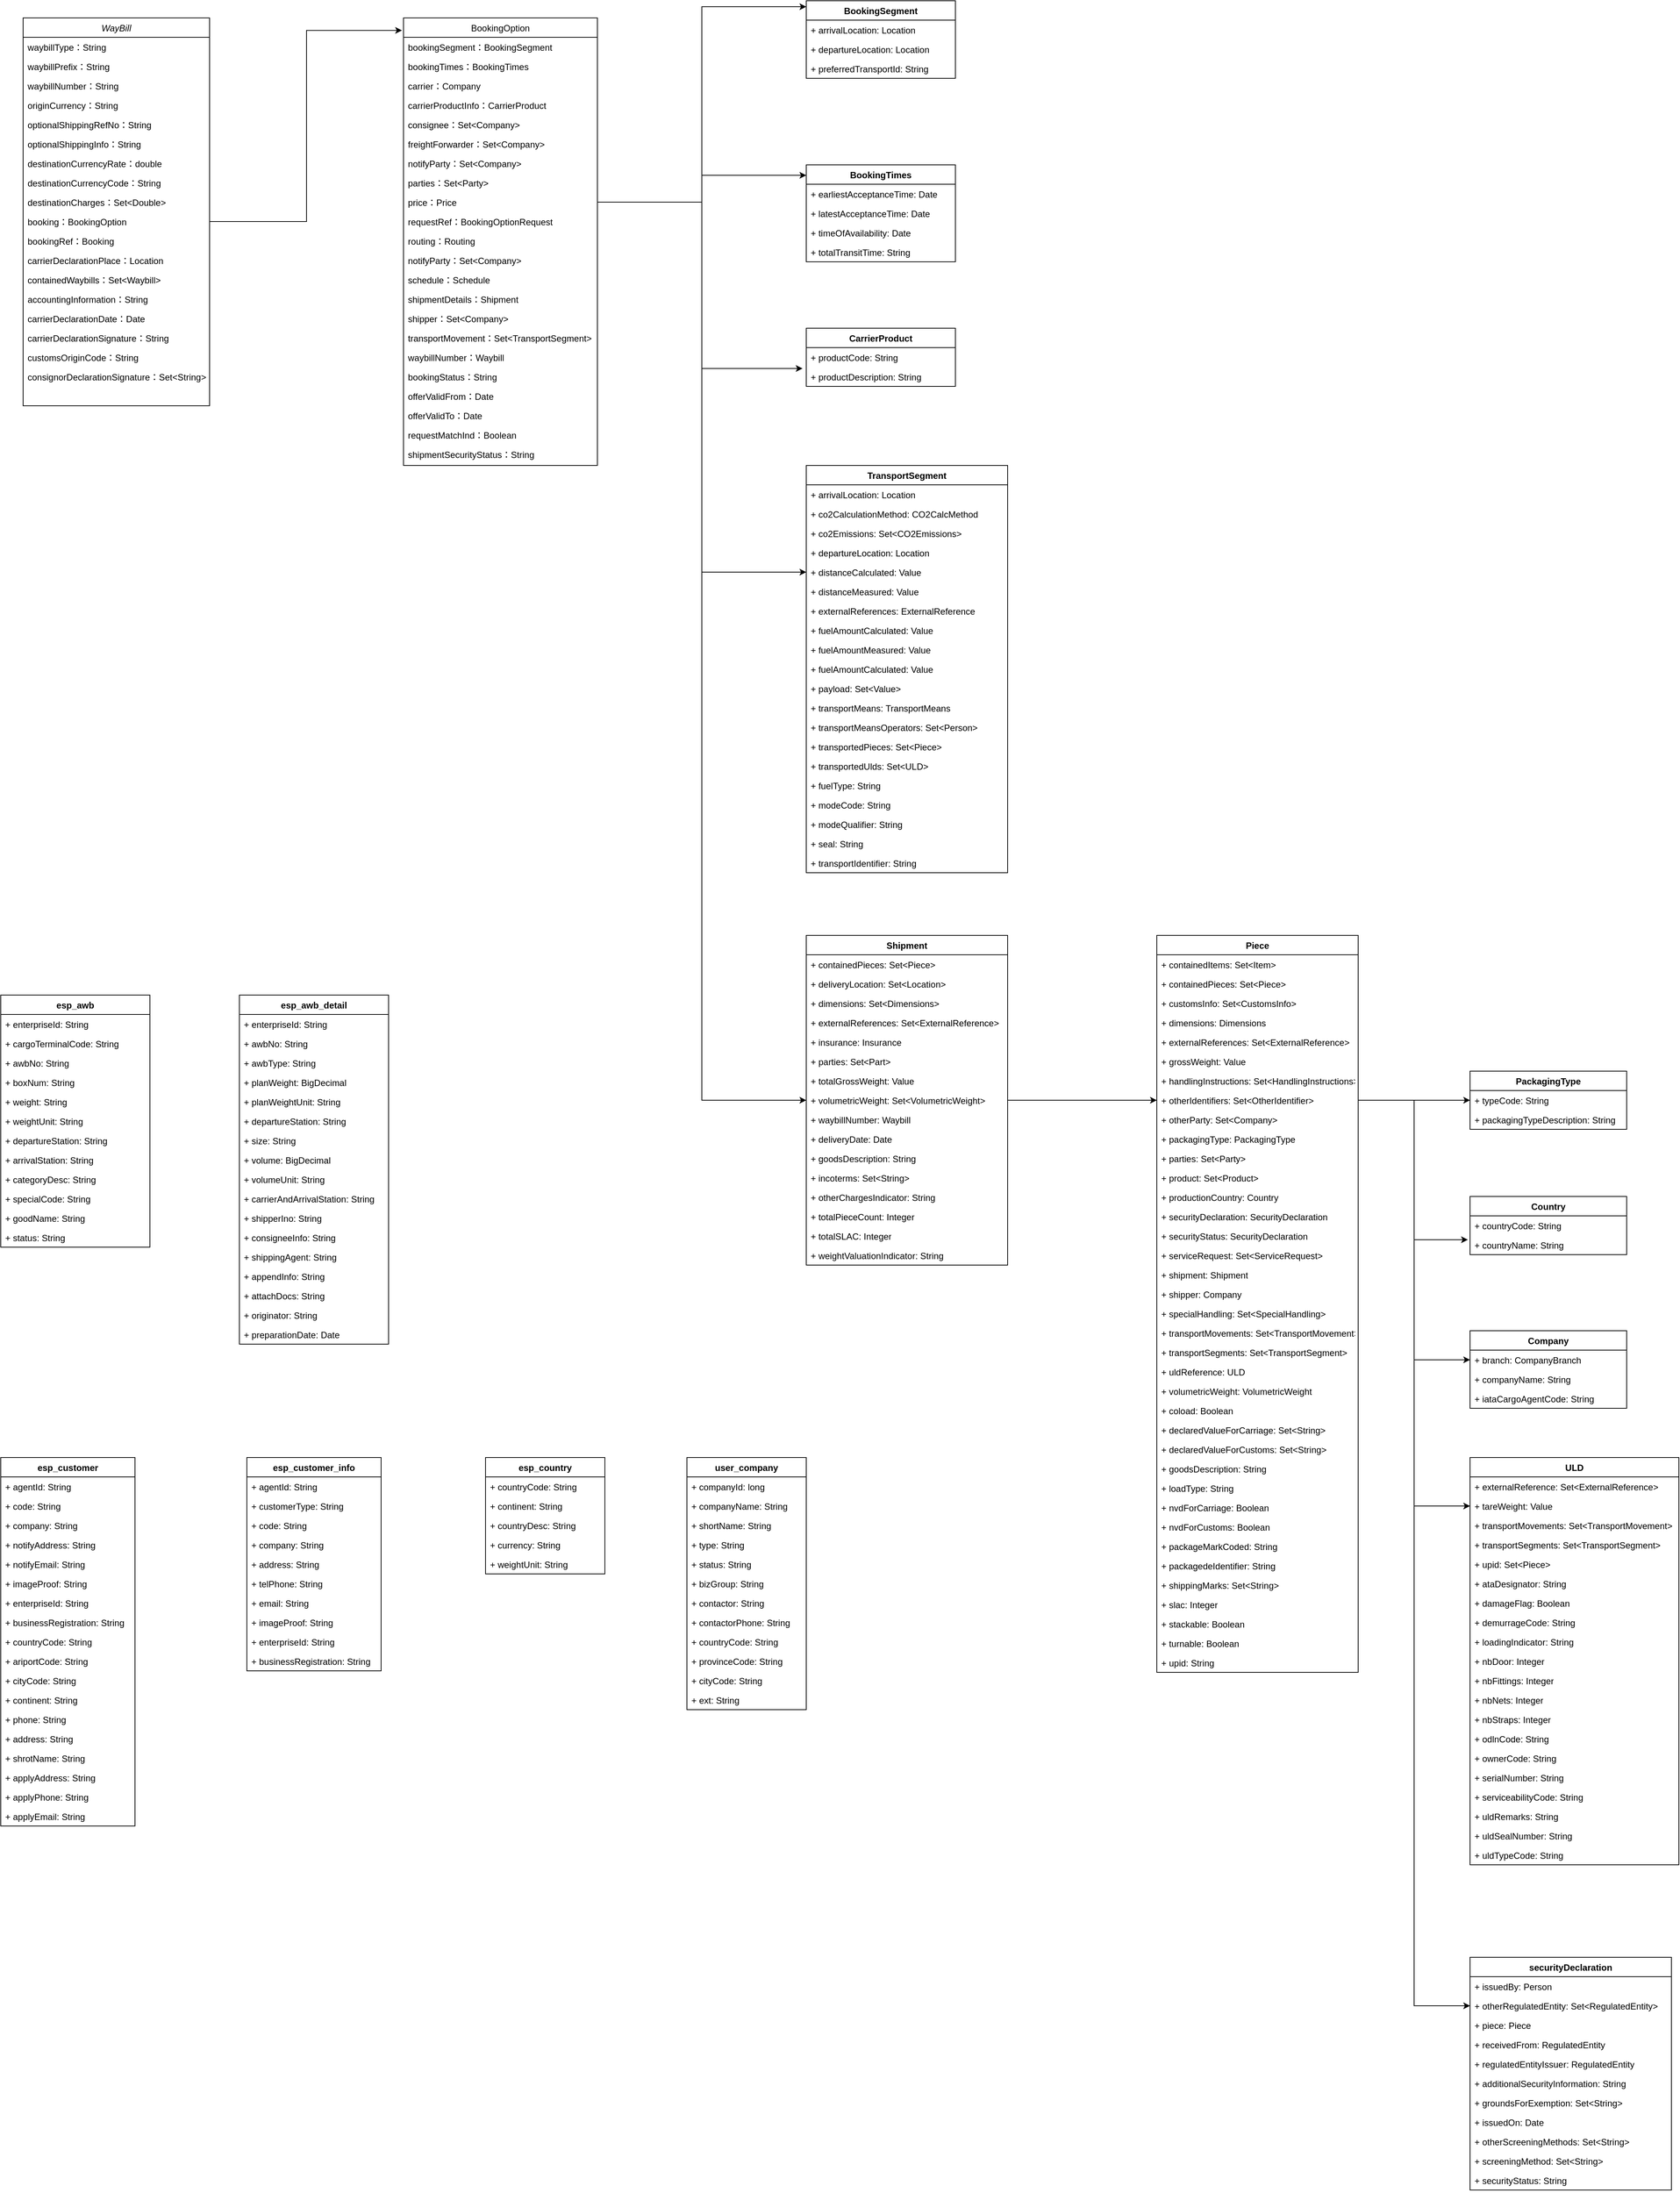 <mxfile version="21.5.2" type="github">
  <diagram id="C5RBs43oDa-KdzZeNtuy" name="Page-1">
    <mxGraphModel dx="1434" dy="796" grid="1" gridSize="10" guides="1" tooltips="1" connect="1" arrows="1" fold="1" page="1" pageScale="1" pageWidth="827" pageHeight="1169" math="0" shadow="0">
      <root>
        <mxCell id="WIyWlLk6GJQsqaUBKTNV-0" />
        <mxCell id="WIyWlLk6GJQsqaUBKTNV-1" parent="WIyWlLk6GJQsqaUBKTNV-0" />
        <mxCell id="zkfFHV4jXpPFQw0GAbJ--0" value="WayBill" style="swimlane;fontStyle=2;align=center;verticalAlign=top;childLayout=stackLayout;horizontal=1;startSize=26;horizontalStack=0;resizeParent=1;resizeLast=0;collapsible=1;marginBottom=0;rounded=0;shadow=0;strokeWidth=1;" parent="WIyWlLk6GJQsqaUBKTNV-1" vertex="1">
          <mxGeometry x="220" y="40" width="250" height="520" as="geometry">
            <mxRectangle x="230" y="140" width="160" height="26" as="alternateBounds" />
          </mxGeometry>
        </mxCell>
        <mxCell id="QLpxWIOXXbLmALONFdnd-4" value="waybillType：String" style="text;align=left;verticalAlign=top;spacingLeft=4;spacingRight=4;overflow=hidden;rotatable=0;points=[[0,0.5],[1,0.5]];portConstraint=eastwest;" vertex="1" parent="zkfFHV4jXpPFQw0GAbJ--0">
          <mxGeometry y="26" width="250" height="26" as="geometry" />
        </mxCell>
        <mxCell id="QLpxWIOXXbLmALONFdnd-5" value="waybillPrefix：String" style="text;align=left;verticalAlign=top;spacingLeft=4;spacingRight=4;overflow=hidden;rotatable=0;points=[[0,0.5],[1,0.5]];portConstraint=eastwest;" vertex="1" parent="zkfFHV4jXpPFQw0GAbJ--0">
          <mxGeometry y="52" width="250" height="26" as="geometry" />
        </mxCell>
        <mxCell id="QLpxWIOXXbLmALONFdnd-3" value="waybillNumber：String" style="text;align=left;verticalAlign=top;spacingLeft=4;spacingRight=4;overflow=hidden;rotatable=0;points=[[0,0.5],[1,0.5]];portConstraint=eastwest;" vertex="1" parent="zkfFHV4jXpPFQw0GAbJ--0">
          <mxGeometry y="78" width="250" height="26" as="geometry" />
        </mxCell>
        <mxCell id="QLpxWIOXXbLmALONFdnd-8" value="originCurrency：String" style="text;align=left;verticalAlign=top;spacingLeft=4;spacingRight=4;overflow=hidden;rotatable=0;points=[[0,0.5],[1,0.5]];portConstraint=eastwest;" vertex="1" parent="zkfFHV4jXpPFQw0GAbJ--0">
          <mxGeometry y="104" width="250" height="26" as="geometry" />
        </mxCell>
        <mxCell id="QLpxWIOXXbLmALONFdnd-7" value="optionalShippingRefNo：String" style="text;align=left;verticalAlign=top;spacingLeft=4;spacingRight=4;overflow=hidden;rotatable=0;points=[[0,0.5],[1,0.5]];portConstraint=eastwest;" vertex="1" parent="zkfFHV4jXpPFQw0GAbJ--0">
          <mxGeometry y="130" width="250" height="26" as="geometry" />
        </mxCell>
        <mxCell id="QLpxWIOXXbLmALONFdnd-6" value="optionalShippingInfo：String" style="text;align=left;verticalAlign=top;spacingLeft=4;spacingRight=4;overflow=hidden;rotatable=0;points=[[0,0.5],[1,0.5]];portConstraint=eastwest;" vertex="1" parent="zkfFHV4jXpPFQw0GAbJ--0">
          <mxGeometry y="156" width="250" height="26" as="geometry" />
        </mxCell>
        <mxCell id="QLpxWIOXXbLmALONFdnd-10" value="destinationCurrencyRate：double" style="text;align=left;verticalAlign=top;spacingLeft=4;spacingRight=4;overflow=hidden;rotatable=0;points=[[0,0.5],[1,0.5]];portConstraint=eastwest;" vertex="1" parent="zkfFHV4jXpPFQw0GAbJ--0">
          <mxGeometry y="182" width="250" height="26" as="geometry" />
        </mxCell>
        <mxCell id="QLpxWIOXXbLmALONFdnd-9" value="destinationCurrencyCode：String" style="text;align=left;verticalAlign=top;spacingLeft=4;spacingRight=4;overflow=hidden;rotatable=0;points=[[0,0.5],[1,0.5]];portConstraint=eastwest;" vertex="1" parent="zkfFHV4jXpPFQw0GAbJ--0">
          <mxGeometry y="208" width="250" height="26" as="geometry" />
        </mxCell>
        <mxCell id="QLpxWIOXXbLmALONFdnd-11" value="destinationCharges：Set&lt;Double&gt;" style="text;align=left;verticalAlign=top;spacingLeft=4;spacingRight=4;overflow=hidden;rotatable=0;points=[[0,0.5],[1,0.5]];portConstraint=eastwest;" vertex="1" parent="zkfFHV4jXpPFQw0GAbJ--0">
          <mxGeometry y="234" width="250" height="26" as="geometry" />
        </mxCell>
        <mxCell id="QLpxWIOXXbLmALONFdnd-13" value="booking：BookingOption" style="text;align=left;verticalAlign=top;spacingLeft=4;spacingRight=4;overflow=hidden;rotatable=0;points=[[0,0.5],[1,0.5]];portConstraint=eastwest;" vertex="1" parent="zkfFHV4jXpPFQw0GAbJ--0">
          <mxGeometry y="260" width="250" height="26" as="geometry" />
        </mxCell>
        <mxCell id="zkfFHV4jXpPFQw0GAbJ--1" value="bookingRef：Booking" style="text;align=left;verticalAlign=top;spacingLeft=4;spacingRight=4;overflow=hidden;rotatable=0;points=[[0,0.5],[1,0.5]];portConstraint=eastwest;" parent="zkfFHV4jXpPFQw0GAbJ--0" vertex="1">
          <mxGeometry y="286" width="250" height="26" as="geometry" />
        </mxCell>
        <mxCell id="zkfFHV4jXpPFQw0GAbJ--2" value="carrierDeclarationPlace：Location" style="text;align=left;verticalAlign=top;spacingLeft=4;spacingRight=4;overflow=hidden;rotatable=0;points=[[0,0.5],[1,0.5]];portConstraint=eastwest;rounded=0;shadow=0;html=0;" parent="zkfFHV4jXpPFQw0GAbJ--0" vertex="1">
          <mxGeometry y="312" width="250" height="26" as="geometry" />
        </mxCell>
        <mxCell id="zkfFHV4jXpPFQw0GAbJ--3" value="containedWaybills：Set&lt;Waybill&gt;" style="text;align=left;verticalAlign=top;spacingLeft=4;spacingRight=4;overflow=hidden;rotatable=0;points=[[0,0.5],[1,0.5]];portConstraint=eastwest;rounded=0;shadow=0;html=0;" parent="zkfFHV4jXpPFQw0GAbJ--0" vertex="1">
          <mxGeometry y="338" width="250" height="26" as="geometry" />
        </mxCell>
        <mxCell id="zkfFHV4jXpPFQw0GAbJ--5" value="accountingInformation：String" style="text;align=left;verticalAlign=top;spacingLeft=4;spacingRight=4;overflow=hidden;rotatable=0;points=[[0,0.5],[1,0.5]];portConstraint=eastwest;" parent="zkfFHV4jXpPFQw0GAbJ--0" vertex="1">
          <mxGeometry y="364" width="250" height="26" as="geometry" />
        </mxCell>
        <mxCell id="QLpxWIOXXbLmALONFdnd-0" value="carrierDeclarationDate：Date" style="text;align=left;verticalAlign=top;spacingLeft=4;spacingRight=4;overflow=hidden;rotatable=0;points=[[0,0.5],[1,0.5]];portConstraint=eastwest;" vertex="1" parent="zkfFHV4jXpPFQw0GAbJ--0">
          <mxGeometry y="390" width="250" height="26" as="geometry" />
        </mxCell>
        <mxCell id="QLpxWIOXXbLmALONFdnd-1" value="carrierDeclarationSignature：String" style="text;align=left;verticalAlign=top;spacingLeft=4;spacingRight=4;overflow=hidden;rotatable=0;points=[[0,0.5],[1,0.5]];portConstraint=eastwest;" vertex="1" parent="zkfFHV4jXpPFQw0GAbJ--0">
          <mxGeometry y="416" width="250" height="26" as="geometry" />
        </mxCell>
        <mxCell id="QLpxWIOXXbLmALONFdnd-12" value="customsOriginCode：String" style="text;align=left;verticalAlign=top;spacingLeft=4;spacingRight=4;overflow=hidden;rotatable=0;points=[[0,0.5],[1,0.5]];portConstraint=eastwest;" vertex="1" parent="zkfFHV4jXpPFQw0GAbJ--0">
          <mxGeometry y="442" width="250" height="26" as="geometry" />
        </mxCell>
        <mxCell id="QLpxWIOXXbLmALONFdnd-2" value="consignorDeclarationSignature：Set&lt;String&gt;" style="text;align=left;verticalAlign=top;spacingLeft=4;spacingRight=4;overflow=hidden;rotatable=0;points=[[0,0.5],[1,0.5]];portConstraint=eastwest;" vertex="1" parent="zkfFHV4jXpPFQw0GAbJ--0">
          <mxGeometry y="468" width="250" height="26" as="geometry" />
        </mxCell>
        <mxCell id="zkfFHV4jXpPFQw0GAbJ--17" value="BookingOption" style="swimlane;fontStyle=0;align=center;verticalAlign=top;childLayout=stackLayout;horizontal=1;startSize=26;horizontalStack=0;resizeParent=1;resizeLast=0;collapsible=1;marginBottom=0;rounded=0;shadow=0;strokeWidth=1;" parent="WIyWlLk6GJQsqaUBKTNV-1" vertex="1">
          <mxGeometry x="730" y="40" width="260" height="600" as="geometry">
            <mxRectangle x="550" y="140" width="160" height="26" as="alternateBounds" />
          </mxGeometry>
        </mxCell>
        <mxCell id="QLpxWIOXXbLmALONFdnd-16" value="bookingSegment：BookingSegment" style="text;align=left;verticalAlign=top;spacingLeft=4;spacingRight=4;overflow=hidden;rotatable=0;points=[[0,0.5],[1,0.5]];portConstraint=eastwest;" vertex="1" parent="zkfFHV4jXpPFQw0GAbJ--17">
          <mxGeometry y="26" width="260" height="26" as="geometry" />
        </mxCell>
        <mxCell id="QLpxWIOXXbLmALONFdnd-14" value="bookingTimes：BookingTimes" style="text;align=left;verticalAlign=top;spacingLeft=4;spacingRight=4;overflow=hidden;rotatable=0;points=[[0,0.5],[1,0.5]];portConstraint=eastwest;" vertex="1" parent="zkfFHV4jXpPFQw0GAbJ--17">
          <mxGeometry y="52" width="260" height="26" as="geometry" />
        </mxCell>
        <mxCell id="zkfFHV4jXpPFQw0GAbJ--18" value="carrier：Company" style="text;align=left;verticalAlign=top;spacingLeft=4;spacingRight=4;overflow=hidden;rotatable=0;points=[[0,0.5],[1,0.5]];portConstraint=eastwest;" parent="zkfFHV4jXpPFQw0GAbJ--17" vertex="1">
          <mxGeometry y="78" width="260" height="26" as="geometry" />
        </mxCell>
        <mxCell id="zkfFHV4jXpPFQw0GAbJ--19" value="carrierProductInfo：CarrierProduct" style="text;align=left;verticalAlign=top;spacingLeft=4;spacingRight=4;overflow=hidden;rotatable=0;points=[[0,0.5],[1,0.5]];portConstraint=eastwest;rounded=0;shadow=0;html=0;" parent="zkfFHV4jXpPFQw0GAbJ--17" vertex="1">
          <mxGeometry y="104" width="260" height="26" as="geometry" />
        </mxCell>
        <mxCell id="zkfFHV4jXpPFQw0GAbJ--20" value="consignee：Set&lt;Company&gt;" style="text;align=left;verticalAlign=top;spacingLeft=4;spacingRight=4;overflow=hidden;rotatable=0;points=[[0,0.5],[1,0.5]];portConstraint=eastwest;rounded=0;shadow=0;html=0;" parent="zkfFHV4jXpPFQw0GAbJ--17" vertex="1">
          <mxGeometry y="130" width="260" height="26" as="geometry" />
        </mxCell>
        <mxCell id="zkfFHV4jXpPFQw0GAbJ--21" value="freightForwarder：Set&lt;Company&gt;" style="text;align=left;verticalAlign=top;spacingLeft=4;spacingRight=4;overflow=hidden;rotatable=0;points=[[0,0.5],[1,0.5]];portConstraint=eastwest;rounded=0;shadow=0;html=0;" parent="zkfFHV4jXpPFQw0GAbJ--17" vertex="1">
          <mxGeometry y="156" width="260" height="26" as="geometry" />
        </mxCell>
        <mxCell id="QLpxWIOXXbLmALONFdnd-18" value="notifyParty：Set&lt;Company&gt;" style="text;align=left;verticalAlign=top;spacingLeft=4;spacingRight=4;overflow=hidden;rotatable=0;points=[[0,0.5],[1,0.5]];portConstraint=eastwest;rounded=0;shadow=0;html=0;" vertex="1" parent="zkfFHV4jXpPFQw0GAbJ--17">
          <mxGeometry y="182" width="260" height="26" as="geometry" />
        </mxCell>
        <mxCell id="QLpxWIOXXbLmALONFdnd-20" value="parties：Set&lt;Party&gt;" style="text;align=left;verticalAlign=top;spacingLeft=4;spacingRight=4;overflow=hidden;rotatable=0;points=[[0,0.5],[1,0.5]];portConstraint=eastwest;rounded=0;shadow=0;html=0;" vertex="1" parent="zkfFHV4jXpPFQw0GAbJ--17">
          <mxGeometry y="208" width="260" height="26" as="geometry" />
        </mxCell>
        <mxCell id="QLpxWIOXXbLmALONFdnd-22" value="price：Price" style="text;align=left;verticalAlign=top;spacingLeft=4;spacingRight=4;overflow=hidden;rotatable=0;points=[[0,0.5],[1,0.5]];portConstraint=eastwest;rounded=0;shadow=0;html=0;" vertex="1" parent="zkfFHV4jXpPFQw0GAbJ--17">
          <mxGeometry y="234" width="260" height="26" as="geometry" />
        </mxCell>
        <mxCell id="QLpxWIOXXbLmALONFdnd-21" value="requestRef：BookingOptionRequest" style="text;align=left;verticalAlign=top;spacingLeft=4;spacingRight=4;overflow=hidden;rotatable=0;points=[[0,0.5],[1,0.5]];portConstraint=eastwest;rounded=0;shadow=0;html=0;" vertex="1" parent="zkfFHV4jXpPFQw0GAbJ--17">
          <mxGeometry y="260" width="260" height="26" as="geometry" />
        </mxCell>
        <mxCell id="QLpxWIOXXbLmALONFdnd-19" value="routing：Routing" style="text;align=left;verticalAlign=top;spacingLeft=4;spacingRight=4;overflow=hidden;rotatable=0;points=[[0,0.5],[1,0.5]];portConstraint=eastwest;rounded=0;shadow=0;html=0;" vertex="1" parent="zkfFHV4jXpPFQw0GAbJ--17">
          <mxGeometry y="286" width="260" height="26" as="geometry" />
        </mxCell>
        <mxCell id="QLpxWIOXXbLmALONFdnd-23" value="notifyParty：Set&lt;Company&gt;" style="text;align=left;verticalAlign=top;spacingLeft=4;spacingRight=4;overflow=hidden;rotatable=0;points=[[0,0.5],[1,0.5]];portConstraint=eastwest;rounded=0;shadow=0;html=0;" vertex="1" parent="zkfFHV4jXpPFQw0GAbJ--17">
          <mxGeometry y="312" width="260" height="26" as="geometry" />
        </mxCell>
        <mxCell id="QLpxWIOXXbLmALONFdnd-24" value="schedule：Schedule" style="text;align=left;verticalAlign=top;spacingLeft=4;spacingRight=4;overflow=hidden;rotatable=0;points=[[0,0.5],[1,0.5]];portConstraint=eastwest;rounded=0;shadow=0;html=0;" vertex="1" parent="zkfFHV4jXpPFQw0GAbJ--17">
          <mxGeometry y="338" width="260" height="26" as="geometry" />
        </mxCell>
        <mxCell id="QLpxWIOXXbLmALONFdnd-25" value="shipmentDetails：Shipment" style="text;align=left;verticalAlign=top;spacingLeft=4;spacingRight=4;overflow=hidden;rotatable=0;points=[[0,0.5],[1,0.5]];portConstraint=eastwest;rounded=0;shadow=0;html=0;" vertex="1" parent="zkfFHV4jXpPFQw0GAbJ--17">
          <mxGeometry y="364" width="260" height="26" as="geometry" />
        </mxCell>
        <mxCell id="QLpxWIOXXbLmALONFdnd-26" value="shipper：Set&lt;Company&gt;" style="text;align=left;verticalAlign=top;spacingLeft=4;spacingRight=4;overflow=hidden;rotatable=0;points=[[0,0.5],[1,0.5]];portConstraint=eastwest;rounded=0;shadow=0;html=0;" vertex="1" parent="zkfFHV4jXpPFQw0GAbJ--17">
          <mxGeometry y="390" width="260" height="26" as="geometry" />
        </mxCell>
        <mxCell id="QLpxWIOXXbLmALONFdnd-27" value="transportMovement：Set&lt;TransportSegment&gt;" style="text;align=left;verticalAlign=top;spacingLeft=4;spacingRight=4;overflow=hidden;rotatable=0;points=[[0,0.5],[1,0.5]];portConstraint=eastwest;rounded=0;shadow=0;html=0;" vertex="1" parent="zkfFHV4jXpPFQw0GAbJ--17">
          <mxGeometry y="416" width="260" height="26" as="geometry" />
        </mxCell>
        <mxCell id="QLpxWIOXXbLmALONFdnd-28" value="waybillNumber：Waybill" style="text;align=left;verticalAlign=top;spacingLeft=4;spacingRight=4;overflow=hidden;rotatable=0;points=[[0,0.5],[1,0.5]];portConstraint=eastwest;rounded=0;shadow=0;html=0;" vertex="1" parent="zkfFHV4jXpPFQw0GAbJ--17">
          <mxGeometry y="442" width="260" height="26" as="geometry" />
        </mxCell>
        <mxCell id="QLpxWIOXXbLmALONFdnd-30" value="bookingStatus：String" style="text;align=left;verticalAlign=top;spacingLeft=4;spacingRight=4;overflow=hidden;rotatable=0;points=[[0,0.5],[1,0.5]];portConstraint=eastwest;rounded=0;shadow=0;html=0;" vertex="1" parent="zkfFHV4jXpPFQw0GAbJ--17">
          <mxGeometry y="468" width="260" height="26" as="geometry" />
        </mxCell>
        <mxCell id="QLpxWIOXXbLmALONFdnd-31" value="offerValidFrom：Date" style="text;align=left;verticalAlign=top;spacingLeft=4;spacingRight=4;overflow=hidden;rotatable=0;points=[[0,0.5],[1,0.5]];portConstraint=eastwest;rounded=0;shadow=0;html=0;" vertex="1" parent="zkfFHV4jXpPFQw0GAbJ--17">
          <mxGeometry y="494" width="260" height="26" as="geometry" />
        </mxCell>
        <mxCell id="QLpxWIOXXbLmALONFdnd-29" value="offerValidTo：Date" style="text;align=left;verticalAlign=top;spacingLeft=4;spacingRight=4;overflow=hidden;rotatable=0;points=[[0,0.5],[1,0.5]];portConstraint=eastwest;rounded=0;shadow=0;html=0;" vertex="1" parent="zkfFHV4jXpPFQw0GAbJ--17">
          <mxGeometry y="520" width="260" height="26" as="geometry" />
        </mxCell>
        <mxCell id="QLpxWIOXXbLmALONFdnd-32" value="requestMatchInd：Boolean" style="text;align=left;verticalAlign=top;spacingLeft=4;spacingRight=4;overflow=hidden;rotatable=0;points=[[0,0.5],[1,0.5]];portConstraint=eastwest;rounded=0;shadow=0;html=0;" vertex="1" parent="zkfFHV4jXpPFQw0GAbJ--17">
          <mxGeometry y="546" width="260" height="26" as="geometry" />
        </mxCell>
        <mxCell id="zkfFHV4jXpPFQw0GAbJ--22" value="shipmentSecurityStatus：String" style="text;align=left;verticalAlign=top;spacingLeft=4;spacingRight=4;overflow=hidden;rotatable=0;points=[[0,0.5],[1,0.5]];portConstraint=eastwest;rounded=0;shadow=0;html=0;" parent="zkfFHV4jXpPFQw0GAbJ--17" vertex="1">
          <mxGeometry y="572" width="260" height="26" as="geometry" />
        </mxCell>
        <mxCell id="QLpxWIOXXbLmALONFdnd-34" value="BookingSegment" style="swimlane;fontStyle=1;align=center;verticalAlign=top;childLayout=stackLayout;horizontal=1;startSize=26;horizontalStack=0;resizeParent=1;resizeParentMax=0;resizeLast=0;collapsible=1;marginBottom=0;whiteSpace=wrap;html=1;" vertex="1" parent="WIyWlLk6GJQsqaUBKTNV-1">
          <mxGeometry x="1270" y="17" width="200" height="104" as="geometry" />
        </mxCell>
        <mxCell id="QLpxWIOXXbLmALONFdnd-40" value="+&amp;nbsp;arrivalLocation&lt;span style=&quot;background-color: initial;&quot;&gt;:&amp;nbsp;&lt;/span&gt;Location" style="text;strokeColor=none;fillColor=none;align=left;verticalAlign=top;spacingLeft=4;spacingRight=4;overflow=hidden;rotatable=0;points=[[0,0.5],[1,0.5]];portConstraint=eastwest;whiteSpace=wrap;html=1;" vertex="1" parent="QLpxWIOXXbLmALONFdnd-34">
          <mxGeometry y="26" width="200" height="26" as="geometry" />
        </mxCell>
        <mxCell id="QLpxWIOXXbLmALONFdnd-43" value="+&amp;nbsp;departureLocation&lt;span style=&quot;background-color: initial;&quot;&gt;: Location&lt;/span&gt;" style="text;strokeColor=none;fillColor=none;align=left;verticalAlign=top;spacingLeft=4;spacingRight=4;overflow=hidden;rotatable=0;points=[[0,0.5],[1,0.5]];portConstraint=eastwest;whiteSpace=wrap;html=1;" vertex="1" parent="QLpxWIOXXbLmALONFdnd-34">
          <mxGeometry y="52" width="200" height="26" as="geometry" />
        </mxCell>
        <mxCell id="QLpxWIOXXbLmALONFdnd-42" value="+&amp;nbsp;preferredTransportId&lt;span style=&quot;background-color: initial;&quot;&gt;:&amp;nbsp;&lt;/span&gt;String" style="text;strokeColor=none;fillColor=none;align=left;verticalAlign=top;spacingLeft=4;spacingRight=4;overflow=hidden;rotatable=0;points=[[0,0.5],[1,0.5]];portConstraint=eastwest;whiteSpace=wrap;html=1;" vertex="1" parent="QLpxWIOXXbLmALONFdnd-34">
          <mxGeometry y="78" width="200" height="26" as="geometry" />
        </mxCell>
        <mxCell id="QLpxWIOXXbLmALONFdnd-46" value="BookingTimes" style="swimlane;fontStyle=1;align=center;verticalAlign=top;childLayout=stackLayout;horizontal=1;startSize=26;horizontalStack=0;resizeParent=1;resizeParentMax=0;resizeLast=0;collapsible=1;marginBottom=0;whiteSpace=wrap;html=1;" vertex="1" parent="WIyWlLk6GJQsqaUBKTNV-1">
          <mxGeometry x="1270" y="237" width="200" height="130" as="geometry" />
        </mxCell>
        <mxCell id="QLpxWIOXXbLmALONFdnd-47" value="+&amp;nbsp;earliestAcceptanceTime&lt;span style=&quot;background-color: initial;&quot;&gt;:&amp;nbsp;&lt;/span&gt;&lt;span style=&quot;background-color: initial;&quot;&gt;Date&lt;/span&gt;" style="text;strokeColor=none;fillColor=none;align=left;verticalAlign=top;spacingLeft=4;spacingRight=4;overflow=hidden;rotatable=0;points=[[0,0.5],[1,0.5]];portConstraint=eastwest;whiteSpace=wrap;html=1;" vertex="1" parent="QLpxWIOXXbLmALONFdnd-46">
          <mxGeometry y="26" width="200" height="26" as="geometry" />
        </mxCell>
        <mxCell id="QLpxWIOXXbLmALONFdnd-48" value="+&amp;nbsp;latestAcceptanceTime&lt;span style=&quot;background-color: initial;&quot;&gt;: Date&lt;/span&gt;" style="text;strokeColor=none;fillColor=none;align=left;verticalAlign=top;spacingLeft=4;spacingRight=4;overflow=hidden;rotatable=0;points=[[0,0.5],[1,0.5]];portConstraint=eastwest;whiteSpace=wrap;html=1;" vertex="1" parent="QLpxWIOXXbLmALONFdnd-46">
          <mxGeometry y="52" width="200" height="26" as="geometry" />
        </mxCell>
        <mxCell id="QLpxWIOXXbLmALONFdnd-51" value="+&amp;nbsp;timeOfAvailability&lt;span style=&quot;background-color: initial;&quot;&gt;:&amp;nbsp;&lt;/span&gt;Date" style="text;strokeColor=none;fillColor=none;align=left;verticalAlign=top;spacingLeft=4;spacingRight=4;overflow=hidden;rotatable=0;points=[[0,0.5],[1,0.5]];portConstraint=eastwest;whiteSpace=wrap;html=1;" vertex="1" parent="QLpxWIOXXbLmALONFdnd-46">
          <mxGeometry y="78" width="200" height="26" as="geometry" />
        </mxCell>
        <mxCell id="QLpxWIOXXbLmALONFdnd-49" value="+&amp;nbsp;totalTransitTime&lt;span style=&quot;background-color: initial;&quot;&gt;:&amp;nbsp;&lt;/span&gt;&lt;span style=&quot;background-color: initial;&quot;&gt;String&lt;/span&gt;" style="text;strokeColor=none;fillColor=none;align=left;verticalAlign=top;spacingLeft=4;spacingRight=4;overflow=hidden;rotatable=0;points=[[0,0.5],[1,0.5]];portConstraint=eastwest;whiteSpace=wrap;html=1;" vertex="1" parent="QLpxWIOXXbLmALONFdnd-46">
          <mxGeometry y="104" width="200" height="26" as="geometry" />
        </mxCell>
        <mxCell id="QLpxWIOXXbLmALONFdnd-52" value="CarrierProduct" style="swimlane;fontStyle=1;align=center;verticalAlign=top;childLayout=stackLayout;horizontal=1;startSize=26;horizontalStack=0;resizeParent=1;resizeParentMax=0;resizeLast=0;collapsible=1;marginBottom=0;whiteSpace=wrap;html=1;" vertex="1" parent="WIyWlLk6GJQsqaUBKTNV-1">
          <mxGeometry x="1270" y="456" width="200" height="78" as="geometry" />
        </mxCell>
        <mxCell id="QLpxWIOXXbLmALONFdnd-53" value="+&amp;nbsp;productCode&lt;span style=&quot;background-color: initial;&quot;&gt;:&amp;nbsp;&lt;/span&gt;&lt;span style=&quot;background-color: initial;&quot;&gt;String&lt;/span&gt;" style="text;strokeColor=none;fillColor=none;align=left;verticalAlign=top;spacingLeft=4;spacingRight=4;overflow=hidden;rotatable=0;points=[[0,0.5],[1,0.5]];portConstraint=eastwest;whiteSpace=wrap;html=1;" vertex="1" parent="QLpxWIOXXbLmALONFdnd-52">
          <mxGeometry y="26" width="200" height="26" as="geometry" />
        </mxCell>
        <mxCell id="QLpxWIOXXbLmALONFdnd-54" value="+&amp;nbsp;productDescription&lt;span style=&quot;background-color: initial;&quot;&gt;: String&lt;/span&gt;" style="text;strokeColor=none;fillColor=none;align=left;verticalAlign=top;spacingLeft=4;spacingRight=4;overflow=hidden;rotatable=0;points=[[0,0.5],[1,0.5]];portConstraint=eastwest;whiteSpace=wrap;html=1;" vertex="1" parent="QLpxWIOXXbLmALONFdnd-52">
          <mxGeometry y="52" width="200" height="26" as="geometry" />
        </mxCell>
        <mxCell id="QLpxWIOXXbLmALONFdnd-60" style="edgeStyle=orthogonalEdgeStyle;rounded=0;orthogonalLoop=1;jettySize=auto;html=1;entryX=-0.008;entryY=0.028;entryDx=0;entryDy=0;entryPerimeter=0;" edge="1" parent="WIyWlLk6GJQsqaUBKTNV-1" source="QLpxWIOXXbLmALONFdnd-13" target="zkfFHV4jXpPFQw0GAbJ--17">
          <mxGeometry relative="1" as="geometry" />
        </mxCell>
        <mxCell id="QLpxWIOXXbLmALONFdnd-61" value="TransportSegment" style="swimlane;fontStyle=1;align=center;verticalAlign=top;childLayout=stackLayout;horizontal=1;startSize=26;horizontalStack=0;resizeParent=1;resizeParentMax=0;resizeLast=0;collapsible=1;marginBottom=0;whiteSpace=wrap;html=1;" vertex="1" parent="WIyWlLk6GJQsqaUBKTNV-1">
          <mxGeometry x="1270" y="640" width="270" height="546" as="geometry" />
        </mxCell>
        <mxCell id="QLpxWIOXXbLmALONFdnd-62" value="+&amp;nbsp;arrivalLocation&lt;span style=&quot;background-color: initial;&quot;&gt;:&amp;nbsp;&lt;/span&gt;&lt;span style=&quot;background-color: initial;&quot;&gt;Location&lt;/span&gt;" style="text;strokeColor=none;fillColor=none;align=left;verticalAlign=top;spacingLeft=4;spacingRight=4;overflow=hidden;rotatable=0;points=[[0,0.5],[1,0.5]];portConstraint=eastwest;whiteSpace=wrap;html=1;" vertex="1" parent="QLpxWIOXXbLmALONFdnd-61">
          <mxGeometry y="26" width="270" height="26" as="geometry" />
        </mxCell>
        <mxCell id="QLpxWIOXXbLmALONFdnd-64" value="+&amp;nbsp;co2CalculationMethod&lt;span style=&quot;background-color: initial;&quot;&gt;:&amp;nbsp;&lt;/span&gt;CO2CalcMethod" style="text;strokeColor=none;fillColor=none;align=left;verticalAlign=top;spacingLeft=4;spacingRight=4;overflow=hidden;rotatable=0;points=[[0,0.5],[1,0.5]];portConstraint=eastwest;whiteSpace=wrap;html=1;" vertex="1" parent="QLpxWIOXXbLmALONFdnd-61">
          <mxGeometry y="52" width="270" height="26" as="geometry" />
        </mxCell>
        <mxCell id="QLpxWIOXXbLmALONFdnd-65" value="+&amp;nbsp;co2Emissions&lt;span style=&quot;background-color: initial;&quot;&gt;:&amp;nbsp;&lt;/span&gt;Set&amp;lt;CO2Emissions&amp;gt;" style="text;strokeColor=none;fillColor=none;align=left;verticalAlign=top;spacingLeft=4;spacingRight=4;overflow=hidden;rotatable=0;points=[[0,0.5],[1,0.5]];portConstraint=eastwest;whiteSpace=wrap;html=1;" vertex="1" parent="QLpxWIOXXbLmALONFdnd-61">
          <mxGeometry y="78" width="270" height="26" as="geometry" />
        </mxCell>
        <mxCell id="QLpxWIOXXbLmALONFdnd-66" value="+&amp;nbsp;departureLocation&lt;span style=&quot;background-color: initial;&quot;&gt;:&amp;nbsp;&lt;/span&gt;Location" style="text;strokeColor=none;fillColor=none;align=left;verticalAlign=top;spacingLeft=4;spacingRight=4;overflow=hidden;rotatable=0;points=[[0,0.5],[1,0.5]];portConstraint=eastwest;whiteSpace=wrap;html=1;" vertex="1" parent="QLpxWIOXXbLmALONFdnd-61">
          <mxGeometry y="104" width="270" height="26" as="geometry" />
        </mxCell>
        <mxCell id="QLpxWIOXXbLmALONFdnd-67" value="+&amp;nbsp;distanceCalculated&lt;span style=&quot;background-color: initial;&quot;&gt;:&amp;nbsp;&lt;/span&gt;Value" style="text;strokeColor=none;fillColor=none;align=left;verticalAlign=top;spacingLeft=4;spacingRight=4;overflow=hidden;rotatable=0;points=[[0,0.5],[1,0.5]];portConstraint=eastwest;whiteSpace=wrap;html=1;" vertex="1" parent="QLpxWIOXXbLmALONFdnd-61">
          <mxGeometry y="130" width="270" height="26" as="geometry" />
        </mxCell>
        <mxCell id="QLpxWIOXXbLmALONFdnd-68" value="+&amp;nbsp;distanceMeasured&lt;span style=&quot;background-color: initial;&quot;&gt;:&amp;nbsp;&lt;/span&gt;Value" style="text;strokeColor=none;fillColor=none;align=left;verticalAlign=top;spacingLeft=4;spacingRight=4;overflow=hidden;rotatable=0;points=[[0,0.5],[1,0.5]];portConstraint=eastwest;whiteSpace=wrap;html=1;" vertex="1" parent="QLpxWIOXXbLmALONFdnd-61">
          <mxGeometry y="156" width="270" height="26" as="geometry" />
        </mxCell>
        <mxCell id="QLpxWIOXXbLmALONFdnd-69" value="+&amp;nbsp;externalReferences&lt;span style=&quot;background-color: initial;&quot;&gt;:&amp;nbsp;&lt;/span&gt;ExternalReference" style="text;strokeColor=none;fillColor=none;align=left;verticalAlign=top;spacingLeft=4;spacingRight=4;overflow=hidden;rotatable=0;points=[[0,0.5],[1,0.5]];portConstraint=eastwest;whiteSpace=wrap;html=1;" vertex="1" parent="QLpxWIOXXbLmALONFdnd-61">
          <mxGeometry y="182" width="270" height="26" as="geometry" />
        </mxCell>
        <mxCell id="QLpxWIOXXbLmALONFdnd-71" value="+&amp;nbsp;fuelAmountCalculated&lt;span style=&quot;background-color: initial;&quot;&gt;:&amp;nbsp;&lt;/span&gt;Value" style="text;strokeColor=none;fillColor=none;align=left;verticalAlign=top;spacingLeft=4;spacingRight=4;overflow=hidden;rotatable=0;points=[[0,0.5],[1,0.5]];portConstraint=eastwest;whiteSpace=wrap;html=1;" vertex="1" parent="QLpxWIOXXbLmALONFdnd-61">
          <mxGeometry y="208" width="270" height="26" as="geometry" />
        </mxCell>
        <mxCell id="QLpxWIOXXbLmALONFdnd-72" value="+&amp;nbsp;fuelAmountMeasured&lt;span style=&quot;background-color: initial;&quot;&gt;:&amp;nbsp;&lt;/span&gt;&lt;span style=&quot;background-color: initial;&quot;&gt;Value&lt;/span&gt;" style="text;strokeColor=none;fillColor=none;align=left;verticalAlign=top;spacingLeft=4;spacingRight=4;overflow=hidden;rotatable=0;points=[[0,0.5],[1,0.5]];portConstraint=eastwest;whiteSpace=wrap;html=1;" vertex="1" parent="QLpxWIOXXbLmALONFdnd-61">
          <mxGeometry y="234" width="270" height="26" as="geometry" />
        </mxCell>
        <mxCell id="QLpxWIOXXbLmALONFdnd-73" value="+&amp;nbsp;fuelAmountCalculated&lt;span style=&quot;background-color: initial;&quot;&gt;:&amp;nbsp;&lt;/span&gt;Value" style="text;strokeColor=none;fillColor=none;align=left;verticalAlign=top;spacingLeft=4;spacingRight=4;overflow=hidden;rotatable=0;points=[[0,0.5],[1,0.5]];portConstraint=eastwest;whiteSpace=wrap;html=1;" vertex="1" parent="QLpxWIOXXbLmALONFdnd-61">
          <mxGeometry y="260" width="270" height="26" as="geometry" />
        </mxCell>
        <mxCell id="QLpxWIOXXbLmALONFdnd-70" value="+&amp;nbsp;payload&lt;span style=&quot;background-color: initial;&quot;&gt;:&amp;nbsp;&lt;/span&gt;Set&amp;lt;Value&amp;gt;" style="text;strokeColor=none;fillColor=none;align=left;verticalAlign=top;spacingLeft=4;spacingRight=4;overflow=hidden;rotatable=0;points=[[0,0.5],[1,0.5]];portConstraint=eastwest;whiteSpace=wrap;html=1;" vertex="1" parent="QLpxWIOXXbLmALONFdnd-61">
          <mxGeometry y="286" width="270" height="26" as="geometry" />
        </mxCell>
        <mxCell id="QLpxWIOXXbLmALONFdnd-74" value="+&amp;nbsp;transportMeans&lt;span style=&quot;background-color: initial;&quot;&gt;:&amp;nbsp;&lt;/span&gt;TransportMeans" style="text;strokeColor=none;fillColor=none;align=left;verticalAlign=top;spacingLeft=4;spacingRight=4;overflow=hidden;rotatable=0;points=[[0,0.5],[1,0.5]];portConstraint=eastwest;whiteSpace=wrap;html=1;" vertex="1" parent="QLpxWIOXXbLmALONFdnd-61">
          <mxGeometry y="312" width="270" height="26" as="geometry" />
        </mxCell>
        <mxCell id="QLpxWIOXXbLmALONFdnd-75" value="+&amp;nbsp;transportMeansOperators&lt;span style=&quot;background-color: initial;&quot;&gt;:&amp;nbsp;&lt;/span&gt;Set&amp;lt;Person&amp;gt;" style="text;strokeColor=none;fillColor=none;align=left;verticalAlign=top;spacingLeft=4;spacingRight=4;overflow=hidden;rotatable=0;points=[[0,0.5],[1,0.5]];portConstraint=eastwest;whiteSpace=wrap;html=1;" vertex="1" parent="QLpxWIOXXbLmALONFdnd-61">
          <mxGeometry y="338" width="270" height="26" as="geometry" />
        </mxCell>
        <mxCell id="QLpxWIOXXbLmALONFdnd-77" value="+&amp;nbsp;transportedPieces&lt;span style=&quot;background-color: initial;&quot;&gt;:&amp;nbsp;&lt;/span&gt;&lt;span style=&quot;background-color: initial;&quot;&gt;Set&amp;lt;Piece&amp;gt;&lt;/span&gt;" style="text;strokeColor=none;fillColor=none;align=left;verticalAlign=top;spacingLeft=4;spacingRight=4;overflow=hidden;rotatable=0;points=[[0,0.5],[1,0.5]];portConstraint=eastwest;whiteSpace=wrap;html=1;" vertex="1" parent="QLpxWIOXXbLmALONFdnd-61">
          <mxGeometry y="364" width="270" height="26" as="geometry" />
        </mxCell>
        <mxCell id="QLpxWIOXXbLmALONFdnd-76" value="+&amp;nbsp;transportedUlds&lt;span style=&quot;background-color: initial;&quot;&gt;:&amp;nbsp;&lt;/span&gt;&lt;span style=&quot;background-color: initial;&quot;&gt;Set&amp;lt;ULD&amp;gt;&lt;/span&gt;" style="text;strokeColor=none;fillColor=none;align=left;verticalAlign=top;spacingLeft=4;spacingRight=4;overflow=hidden;rotatable=0;points=[[0,0.5],[1,0.5]];portConstraint=eastwest;whiteSpace=wrap;html=1;" vertex="1" parent="QLpxWIOXXbLmALONFdnd-61">
          <mxGeometry y="390" width="270" height="26" as="geometry" />
        </mxCell>
        <mxCell id="QLpxWIOXXbLmALONFdnd-78" value="+&amp;nbsp;fuelType&lt;span style=&quot;background-color: initial;&quot;&gt;:&amp;nbsp;&lt;/span&gt;String" style="text;strokeColor=none;fillColor=none;align=left;verticalAlign=top;spacingLeft=4;spacingRight=4;overflow=hidden;rotatable=0;points=[[0,0.5],[1,0.5]];portConstraint=eastwest;whiteSpace=wrap;html=1;" vertex="1" parent="QLpxWIOXXbLmALONFdnd-61">
          <mxGeometry y="416" width="270" height="26" as="geometry" />
        </mxCell>
        <mxCell id="QLpxWIOXXbLmALONFdnd-79" value="+&amp;nbsp;modeCode&lt;span style=&quot;background-color: initial;&quot;&gt;:&amp;nbsp;&lt;/span&gt;&lt;span style=&quot;background-color: initial;&quot;&gt;String&lt;/span&gt;" style="text;strokeColor=none;fillColor=none;align=left;verticalAlign=top;spacingLeft=4;spacingRight=4;overflow=hidden;rotatable=0;points=[[0,0.5],[1,0.5]];portConstraint=eastwest;whiteSpace=wrap;html=1;" vertex="1" parent="QLpxWIOXXbLmALONFdnd-61">
          <mxGeometry y="442" width="270" height="26" as="geometry" />
        </mxCell>
        <mxCell id="QLpxWIOXXbLmALONFdnd-80" value="+&amp;nbsp;modeQualifier&lt;span style=&quot;background-color: initial;&quot;&gt;:&amp;nbsp;&lt;/span&gt;&lt;span style=&quot;background-color: initial;&quot;&gt;String&lt;/span&gt;" style="text;strokeColor=none;fillColor=none;align=left;verticalAlign=top;spacingLeft=4;spacingRight=4;overflow=hidden;rotatable=0;points=[[0,0.5],[1,0.5]];portConstraint=eastwest;whiteSpace=wrap;html=1;" vertex="1" parent="QLpxWIOXXbLmALONFdnd-61">
          <mxGeometry y="468" width="270" height="26" as="geometry" />
        </mxCell>
        <mxCell id="QLpxWIOXXbLmALONFdnd-81" value="+&amp;nbsp;seal&lt;span style=&quot;background-color: initial;&quot;&gt;:&amp;nbsp;&lt;/span&gt;&lt;span style=&quot;background-color: initial;&quot;&gt;String&lt;/span&gt;" style="text;strokeColor=none;fillColor=none;align=left;verticalAlign=top;spacingLeft=4;spacingRight=4;overflow=hidden;rotatable=0;points=[[0,0.5],[1,0.5]];portConstraint=eastwest;whiteSpace=wrap;html=1;" vertex="1" parent="QLpxWIOXXbLmALONFdnd-61">
          <mxGeometry y="494" width="270" height="26" as="geometry" />
        </mxCell>
        <mxCell id="QLpxWIOXXbLmALONFdnd-82" value="+&amp;nbsp;transportIdentifier&lt;span style=&quot;background-color: initial;&quot;&gt;:&amp;nbsp;&lt;/span&gt;&lt;span style=&quot;background-color: initial;&quot;&gt;String&lt;/span&gt;" style="text;strokeColor=none;fillColor=none;align=left;verticalAlign=top;spacingLeft=4;spacingRight=4;overflow=hidden;rotatable=0;points=[[0,0.5],[1,0.5]];portConstraint=eastwest;whiteSpace=wrap;html=1;" vertex="1" parent="QLpxWIOXXbLmALONFdnd-61">
          <mxGeometry y="520" width="270" height="26" as="geometry" />
        </mxCell>
        <mxCell id="QLpxWIOXXbLmALONFdnd-85" style="edgeStyle=orthogonalEdgeStyle;rounded=0;orthogonalLoop=1;jettySize=auto;html=1;entryX=0;entryY=0.108;entryDx=0;entryDy=0;entryPerimeter=0;" edge="1" parent="WIyWlLk6GJQsqaUBKTNV-1" source="QLpxWIOXXbLmALONFdnd-22" target="QLpxWIOXXbLmALONFdnd-46">
          <mxGeometry relative="1" as="geometry" />
        </mxCell>
        <mxCell id="QLpxWIOXXbLmALONFdnd-86" style="edgeStyle=orthogonalEdgeStyle;rounded=0;orthogonalLoop=1;jettySize=auto;html=1;entryX=0;entryY=0.077;entryDx=0;entryDy=0;entryPerimeter=0;" edge="1" parent="WIyWlLk6GJQsqaUBKTNV-1" source="QLpxWIOXXbLmALONFdnd-22" target="QLpxWIOXXbLmALONFdnd-34">
          <mxGeometry relative="1" as="geometry" />
        </mxCell>
        <mxCell id="QLpxWIOXXbLmALONFdnd-90" style="edgeStyle=orthogonalEdgeStyle;rounded=0;orthogonalLoop=1;jettySize=auto;html=1;entryX=0;entryY=0.5;entryDx=0;entryDy=0;" edge="1" parent="WIyWlLk6GJQsqaUBKTNV-1" source="QLpxWIOXXbLmALONFdnd-22" target="QLpxWIOXXbLmALONFdnd-67">
          <mxGeometry relative="1" as="geometry">
            <mxPoint x="1130" y="704" as="targetPoint" />
          </mxGeometry>
        </mxCell>
        <mxCell id="QLpxWIOXXbLmALONFdnd-91" style="edgeStyle=orthogonalEdgeStyle;rounded=0;orthogonalLoop=1;jettySize=auto;html=1;entryX=-0.025;entryY=0.077;entryDx=0;entryDy=0;entryPerimeter=0;" edge="1" parent="WIyWlLk6GJQsqaUBKTNV-1" source="QLpxWIOXXbLmALONFdnd-22" target="QLpxWIOXXbLmALONFdnd-54">
          <mxGeometry relative="1" as="geometry" />
        </mxCell>
        <mxCell id="QLpxWIOXXbLmALONFdnd-92" value="Shipment" style="swimlane;fontStyle=1;align=center;verticalAlign=top;childLayout=stackLayout;horizontal=1;startSize=26;horizontalStack=0;resizeParent=1;resizeParentMax=0;resizeLast=0;collapsible=1;marginBottom=0;whiteSpace=wrap;html=1;" vertex="1" parent="WIyWlLk6GJQsqaUBKTNV-1">
          <mxGeometry x="1270" y="1270" width="270" height="442" as="geometry" />
        </mxCell>
        <mxCell id="QLpxWIOXXbLmALONFdnd-93" value="+&amp;nbsp;containedPieces&lt;span style=&quot;background-color: initial;&quot;&gt;:&amp;nbsp;&lt;/span&gt;Set&amp;lt;Piece&amp;gt;" style="text;strokeColor=none;fillColor=none;align=left;verticalAlign=top;spacingLeft=4;spacingRight=4;overflow=hidden;rotatable=0;points=[[0,0.5],[1,0.5]];portConstraint=eastwest;whiteSpace=wrap;html=1;" vertex="1" parent="QLpxWIOXXbLmALONFdnd-92">
          <mxGeometry y="26" width="270" height="26" as="geometry" />
        </mxCell>
        <mxCell id="QLpxWIOXXbLmALONFdnd-97" value="+&amp;nbsp;deliveryLocation&lt;span style=&quot;background-color: initial;&quot;&gt;:&amp;nbsp;&lt;/span&gt;Set&amp;lt;Location&amp;gt;" style="text;strokeColor=none;fillColor=none;align=left;verticalAlign=top;spacingLeft=4;spacingRight=4;overflow=hidden;rotatable=0;points=[[0,0.5],[1,0.5]];portConstraint=eastwest;whiteSpace=wrap;html=1;" vertex="1" parent="QLpxWIOXXbLmALONFdnd-92">
          <mxGeometry y="52" width="270" height="26" as="geometry" />
        </mxCell>
        <mxCell id="QLpxWIOXXbLmALONFdnd-98" value="+&amp;nbsp;dimensions&lt;span style=&quot;background-color: initial;&quot;&gt;:&amp;nbsp;&lt;/span&gt;&lt;span style=&quot;background-color: initial;&quot;&gt;Set&amp;lt;Dimensions&amp;gt;&lt;/span&gt;" style="text;strokeColor=none;fillColor=none;align=left;verticalAlign=top;spacingLeft=4;spacingRight=4;overflow=hidden;rotatable=0;points=[[0,0.5],[1,0.5]];portConstraint=eastwest;whiteSpace=wrap;html=1;" vertex="1" parent="QLpxWIOXXbLmALONFdnd-92">
          <mxGeometry y="78" width="270" height="26" as="geometry" />
        </mxCell>
        <mxCell id="QLpxWIOXXbLmALONFdnd-100" value="+&amp;nbsp;externalReferences&lt;span style=&quot;background-color: initial;&quot;&gt;:&amp;nbsp;&lt;/span&gt;Set&amp;lt;ExternalReference&lt;span style=&quot;background-color: initial;&quot;&gt;&amp;gt;&lt;/span&gt;" style="text;strokeColor=none;fillColor=none;align=left;verticalAlign=top;spacingLeft=4;spacingRight=4;overflow=hidden;rotatable=0;points=[[0,0.5],[1,0.5]];portConstraint=eastwest;whiteSpace=wrap;html=1;" vertex="1" parent="QLpxWIOXXbLmALONFdnd-92">
          <mxGeometry y="104" width="270" height="26" as="geometry" />
        </mxCell>
        <mxCell id="QLpxWIOXXbLmALONFdnd-101" value="+ insurance&lt;span style=&quot;background-color: initial;&quot;&gt;:&amp;nbsp;&lt;/span&gt;&lt;span style=&quot;background-color: initial;&quot;&gt;Insurance&lt;/span&gt;" style="text;strokeColor=none;fillColor=none;align=left;verticalAlign=top;spacingLeft=4;spacingRight=4;overflow=hidden;rotatable=0;points=[[0,0.5],[1,0.5]];portConstraint=eastwest;whiteSpace=wrap;html=1;" vertex="1" parent="QLpxWIOXXbLmALONFdnd-92">
          <mxGeometry y="130" width="270" height="26" as="geometry" />
        </mxCell>
        <mxCell id="QLpxWIOXXbLmALONFdnd-102" value="+&amp;nbsp;parties&lt;span style=&quot;background-color: initial;&quot;&gt;:&amp;nbsp;&lt;/span&gt;&lt;span style=&quot;background-color: initial;&quot;&gt;Set&amp;lt;Part&lt;/span&gt;&lt;span style=&quot;background-color: initial;&quot;&gt;&amp;gt;&lt;/span&gt;" style="text;strokeColor=none;fillColor=none;align=left;verticalAlign=top;spacingLeft=4;spacingRight=4;overflow=hidden;rotatable=0;points=[[0,0.5],[1,0.5]];portConstraint=eastwest;whiteSpace=wrap;html=1;" vertex="1" parent="QLpxWIOXXbLmALONFdnd-92">
          <mxGeometry y="156" width="270" height="26" as="geometry" />
        </mxCell>
        <mxCell id="QLpxWIOXXbLmALONFdnd-103" value="+&amp;nbsp;totalGrossWeight&lt;span style=&quot;background-color: initial;&quot;&gt;: Value&lt;/span&gt;" style="text;strokeColor=none;fillColor=none;align=left;verticalAlign=top;spacingLeft=4;spacingRight=4;overflow=hidden;rotatable=0;points=[[0,0.5],[1,0.5]];portConstraint=eastwest;whiteSpace=wrap;html=1;" vertex="1" parent="QLpxWIOXXbLmALONFdnd-92">
          <mxGeometry y="182" width="270" height="26" as="geometry" />
        </mxCell>
        <mxCell id="QLpxWIOXXbLmALONFdnd-104" value="+&amp;nbsp;volumetricWeight&lt;span style=&quot;background-color: initial;&quot;&gt;:&amp;nbsp;&lt;/span&gt;Set&amp;lt;VolumetricWeight&amp;gt; " style="text;strokeColor=none;fillColor=none;align=left;verticalAlign=top;spacingLeft=4;spacingRight=4;overflow=hidden;rotatable=0;points=[[0,0.5],[1,0.5]];portConstraint=eastwest;whiteSpace=wrap;html=1;" vertex="1" parent="QLpxWIOXXbLmALONFdnd-92">
          <mxGeometry y="208" width="270" height="26" as="geometry" />
        </mxCell>
        <mxCell id="QLpxWIOXXbLmALONFdnd-105" value="+&amp;nbsp;waybillNumber&lt;span style=&quot;background-color: initial;&quot;&gt;:&amp;nbsp;&lt;/span&gt;Waybill" style="text;strokeColor=none;fillColor=none;align=left;verticalAlign=top;spacingLeft=4;spacingRight=4;overflow=hidden;rotatable=0;points=[[0,0.5],[1,0.5]];portConstraint=eastwest;whiteSpace=wrap;html=1;" vertex="1" parent="QLpxWIOXXbLmALONFdnd-92">
          <mxGeometry y="234" width="270" height="26" as="geometry" />
        </mxCell>
        <mxCell id="QLpxWIOXXbLmALONFdnd-106" value="+&amp;nbsp;deliveryDate&lt;span style=&quot;background-color: initial;&quot;&gt;: Date&lt;/span&gt;" style="text;strokeColor=none;fillColor=none;align=left;verticalAlign=top;spacingLeft=4;spacingRight=4;overflow=hidden;rotatable=0;points=[[0,0.5],[1,0.5]];portConstraint=eastwest;whiteSpace=wrap;html=1;" vertex="1" parent="QLpxWIOXXbLmALONFdnd-92">
          <mxGeometry y="260" width="270" height="26" as="geometry" />
        </mxCell>
        <mxCell id="QLpxWIOXXbLmALONFdnd-107" value="+&amp;nbsp;goodsDescription&lt;span style=&quot;background-color: initial;&quot;&gt;:&amp;nbsp;&lt;/span&gt;String" style="text;strokeColor=none;fillColor=none;align=left;verticalAlign=top;spacingLeft=4;spacingRight=4;overflow=hidden;rotatable=0;points=[[0,0.5],[1,0.5]];portConstraint=eastwest;whiteSpace=wrap;html=1;" vertex="1" parent="QLpxWIOXXbLmALONFdnd-92">
          <mxGeometry y="286" width="270" height="26" as="geometry" />
        </mxCell>
        <mxCell id="QLpxWIOXXbLmALONFdnd-108" value="+&amp;nbsp;incoterms&lt;span style=&quot;background-color: initial;&quot;&gt;:&amp;nbsp;&lt;/span&gt;Set&amp;lt;String&amp;gt;" style="text;strokeColor=none;fillColor=none;align=left;verticalAlign=top;spacingLeft=4;spacingRight=4;overflow=hidden;rotatable=0;points=[[0,0.5],[1,0.5]];portConstraint=eastwest;whiteSpace=wrap;html=1;" vertex="1" parent="QLpxWIOXXbLmALONFdnd-92">
          <mxGeometry y="312" width="270" height="26" as="geometry" />
        </mxCell>
        <mxCell id="QLpxWIOXXbLmALONFdnd-109" value="+&amp;nbsp;otherChargesIndicator&lt;span style=&quot;background-color: initial;&quot;&gt;:&amp;nbsp;&lt;/span&gt;&lt;span style=&quot;background-color: initial;&quot;&gt;String&lt;/span&gt;" style="text;strokeColor=none;fillColor=none;align=left;verticalAlign=top;spacingLeft=4;spacingRight=4;overflow=hidden;rotatable=0;points=[[0,0.5],[1,0.5]];portConstraint=eastwest;whiteSpace=wrap;html=1;" vertex="1" parent="QLpxWIOXXbLmALONFdnd-92">
          <mxGeometry y="338" width="270" height="26" as="geometry" />
        </mxCell>
        <mxCell id="QLpxWIOXXbLmALONFdnd-110" value="+&amp;nbsp;totalPieceCount&lt;span style=&quot;background-color: initial;&quot;&gt;:&amp;nbsp;&lt;/span&gt;&lt;span style=&quot;background-color: initial;&quot;&gt;Integer&lt;/span&gt;" style="text;strokeColor=none;fillColor=none;align=left;verticalAlign=top;spacingLeft=4;spacingRight=4;overflow=hidden;rotatable=0;points=[[0,0.5],[1,0.5]];portConstraint=eastwest;whiteSpace=wrap;html=1;" vertex="1" parent="QLpxWIOXXbLmALONFdnd-92">
          <mxGeometry y="364" width="270" height="26" as="geometry" />
        </mxCell>
        <mxCell id="QLpxWIOXXbLmALONFdnd-111" value="+&amp;nbsp;totalSLAC&lt;span style=&quot;background-color: initial;&quot;&gt;:&amp;nbsp;&lt;/span&gt;&lt;span style=&quot;background-color: initial;&quot;&gt;Integer&lt;/span&gt;" style="text;strokeColor=none;fillColor=none;align=left;verticalAlign=top;spacingLeft=4;spacingRight=4;overflow=hidden;rotatable=0;points=[[0,0.5],[1,0.5]];portConstraint=eastwest;whiteSpace=wrap;html=1;" vertex="1" parent="QLpxWIOXXbLmALONFdnd-92">
          <mxGeometry y="390" width="270" height="26" as="geometry" />
        </mxCell>
        <mxCell id="QLpxWIOXXbLmALONFdnd-94" value="+&amp;nbsp;weightValuationIndicator&lt;span style=&quot;background-color: initial;&quot;&gt;:&amp;nbsp;&lt;/span&gt;String" style="text;strokeColor=none;fillColor=none;align=left;verticalAlign=top;spacingLeft=4;spacingRight=4;overflow=hidden;rotatable=0;points=[[0,0.5],[1,0.5]];portConstraint=eastwest;whiteSpace=wrap;html=1;" vertex="1" parent="QLpxWIOXXbLmALONFdnd-92">
          <mxGeometry y="416" width="270" height="26" as="geometry" />
        </mxCell>
        <mxCell id="QLpxWIOXXbLmALONFdnd-113" style="edgeStyle=orthogonalEdgeStyle;rounded=0;orthogonalLoop=1;jettySize=auto;html=1;exitX=1;exitY=0.5;exitDx=0;exitDy=0;" edge="1" parent="WIyWlLk6GJQsqaUBKTNV-1" source="QLpxWIOXXbLmALONFdnd-22" target="QLpxWIOXXbLmALONFdnd-104">
          <mxGeometry relative="1" as="geometry" />
        </mxCell>
        <mxCell id="QLpxWIOXXbLmALONFdnd-115" value="Piece" style="swimlane;fontStyle=1;align=center;verticalAlign=top;childLayout=stackLayout;horizontal=1;startSize=26;horizontalStack=0;resizeParent=1;resizeParentMax=0;resizeLast=0;collapsible=1;marginBottom=0;whiteSpace=wrap;html=1;" vertex="1" parent="WIyWlLk6GJQsqaUBKTNV-1">
          <mxGeometry x="1740" y="1270" width="270" height="988" as="geometry" />
        </mxCell>
        <mxCell id="QLpxWIOXXbLmALONFdnd-116" value="+&amp;nbsp;containedItems&lt;span style=&quot;background-color: initial;&quot;&gt;:&amp;nbsp;&lt;/span&gt;&lt;span style=&quot;background-color: initial;&quot;&gt;Set&amp;lt;Item&amp;gt;&lt;/span&gt;" style="text;strokeColor=none;fillColor=none;align=left;verticalAlign=top;spacingLeft=4;spacingRight=4;overflow=hidden;rotatable=0;points=[[0,0.5],[1,0.5]];portConstraint=eastwest;whiteSpace=wrap;html=1;" vertex="1" parent="QLpxWIOXXbLmALONFdnd-115">
          <mxGeometry y="26" width="270" height="26" as="geometry" />
        </mxCell>
        <mxCell id="QLpxWIOXXbLmALONFdnd-117" value="+&amp;nbsp;containedPieces&lt;span style=&quot;background-color: initial;&quot;&gt;:&amp;nbsp;&lt;/span&gt;Set&amp;lt;Piece&amp;gt;" style="text;strokeColor=none;fillColor=none;align=left;verticalAlign=top;spacingLeft=4;spacingRight=4;overflow=hidden;rotatable=0;points=[[0,0.5],[1,0.5]];portConstraint=eastwest;whiteSpace=wrap;html=1;" vertex="1" parent="QLpxWIOXXbLmALONFdnd-115">
          <mxGeometry y="52" width="270" height="26" as="geometry" />
        </mxCell>
        <mxCell id="QLpxWIOXXbLmALONFdnd-118" value="+&amp;nbsp;customsInfo&lt;span style=&quot;background-color: initial;&quot;&gt;:&amp;nbsp;&lt;/span&gt;Set&amp;lt;CustomsInfo&amp;gt;" style="text;strokeColor=none;fillColor=none;align=left;verticalAlign=top;spacingLeft=4;spacingRight=4;overflow=hidden;rotatable=0;points=[[0,0.5],[1,0.5]];portConstraint=eastwest;whiteSpace=wrap;html=1;" vertex="1" parent="QLpxWIOXXbLmALONFdnd-115">
          <mxGeometry y="78" width="270" height="26" as="geometry" />
        </mxCell>
        <mxCell id="QLpxWIOXXbLmALONFdnd-119" value="+&amp;nbsp;dimensions&lt;span style=&quot;background-color: initial;&quot;&gt;:&amp;nbsp;&lt;/span&gt;Dimensions" style="text;strokeColor=none;fillColor=none;align=left;verticalAlign=top;spacingLeft=4;spacingRight=4;overflow=hidden;rotatable=0;points=[[0,0.5],[1,0.5]];portConstraint=eastwest;whiteSpace=wrap;html=1;" vertex="1" parent="QLpxWIOXXbLmALONFdnd-115">
          <mxGeometry y="104" width="270" height="26" as="geometry" />
        </mxCell>
        <mxCell id="QLpxWIOXXbLmALONFdnd-120" value="+&amp;nbsp;externalReferences&lt;span style=&quot;background-color: initial;&quot;&gt;:&amp;nbsp;&lt;/span&gt;Set&amp;lt;ExternalReference&amp;gt;" style="text;strokeColor=none;fillColor=none;align=left;verticalAlign=top;spacingLeft=4;spacingRight=4;overflow=hidden;rotatable=0;points=[[0,0.5],[1,0.5]];portConstraint=eastwest;whiteSpace=wrap;html=1;" vertex="1" parent="QLpxWIOXXbLmALONFdnd-115">
          <mxGeometry y="130" width="270" height="26" as="geometry" />
        </mxCell>
        <mxCell id="QLpxWIOXXbLmALONFdnd-121" value="+&amp;nbsp;grossWeight&lt;span style=&quot;background-color: initial;&quot;&gt;:&amp;nbsp;&lt;/span&gt;&lt;span style=&quot;background-color: initial;&quot;&gt;Value&lt;/span&gt;" style="text;strokeColor=none;fillColor=none;align=left;verticalAlign=top;spacingLeft=4;spacingRight=4;overflow=hidden;rotatable=0;points=[[0,0.5],[1,0.5]];portConstraint=eastwest;whiteSpace=wrap;html=1;" vertex="1" parent="QLpxWIOXXbLmALONFdnd-115">
          <mxGeometry y="156" width="270" height="26" as="geometry" />
        </mxCell>
        <mxCell id="QLpxWIOXXbLmALONFdnd-122" value="+&amp;nbsp;handlingInstructions&lt;span style=&quot;background-color: initial;&quot;&gt;:&amp;nbsp;&lt;/span&gt;Set&amp;lt;HandlingInstructions&amp;gt;" style="text;strokeColor=none;fillColor=none;align=left;verticalAlign=top;spacingLeft=4;spacingRight=4;overflow=hidden;rotatable=0;points=[[0,0.5],[1,0.5]];portConstraint=eastwest;whiteSpace=wrap;html=1;" vertex="1" parent="QLpxWIOXXbLmALONFdnd-115">
          <mxGeometry y="182" width="270" height="26" as="geometry" />
        </mxCell>
        <mxCell id="QLpxWIOXXbLmALONFdnd-123" value="+&amp;nbsp;otherIdentifiers&lt;span style=&quot;background-color: initial;&quot;&gt;:&amp;nbsp;&lt;/span&gt;Set&amp;lt;OtherIdentifier&amp;gt;" style="text;strokeColor=none;fillColor=none;align=left;verticalAlign=top;spacingLeft=4;spacingRight=4;overflow=hidden;rotatable=0;points=[[0,0.5],[1,0.5]];portConstraint=eastwest;whiteSpace=wrap;html=1;" vertex="1" parent="QLpxWIOXXbLmALONFdnd-115">
          <mxGeometry y="208" width="270" height="26" as="geometry" />
        </mxCell>
        <mxCell id="QLpxWIOXXbLmALONFdnd-124" value="+&amp;nbsp;otherParty&lt;span style=&quot;background-color: initial;&quot;&gt;:&amp;nbsp;&lt;/span&gt;Set&amp;lt;Company&amp;gt;" style="text;strokeColor=none;fillColor=none;align=left;verticalAlign=top;spacingLeft=4;spacingRight=4;overflow=hidden;rotatable=0;points=[[0,0.5],[1,0.5]];portConstraint=eastwest;whiteSpace=wrap;html=1;" vertex="1" parent="QLpxWIOXXbLmALONFdnd-115">
          <mxGeometry y="234" width="270" height="26" as="geometry" />
        </mxCell>
        <mxCell id="QLpxWIOXXbLmALONFdnd-125" value="+&amp;nbsp;packagingType&lt;span style=&quot;background-color: initial;&quot;&gt;:&amp;nbsp;&lt;/span&gt;PackagingType" style="text;strokeColor=none;fillColor=none;align=left;verticalAlign=top;spacingLeft=4;spacingRight=4;overflow=hidden;rotatable=0;points=[[0,0.5],[1,0.5]];portConstraint=eastwest;whiteSpace=wrap;html=1;" vertex="1" parent="QLpxWIOXXbLmALONFdnd-115">
          <mxGeometry y="260" width="270" height="26" as="geometry" />
        </mxCell>
        <mxCell id="QLpxWIOXXbLmALONFdnd-126" value="+&amp;nbsp;parties&lt;span style=&quot;background-color: initial;&quot;&gt;:&amp;nbsp;&lt;/span&gt;Set&amp;lt;Party&lt;span style=&quot;background-color: initial;&quot;&gt;&amp;gt;&lt;/span&gt;" style="text;strokeColor=none;fillColor=none;align=left;verticalAlign=top;spacingLeft=4;spacingRight=4;overflow=hidden;rotatable=0;points=[[0,0.5],[1,0.5]];portConstraint=eastwest;whiteSpace=wrap;html=1;" vertex="1" parent="QLpxWIOXXbLmALONFdnd-115">
          <mxGeometry y="286" width="270" height="26" as="geometry" />
        </mxCell>
        <mxCell id="QLpxWIOXXbLmALONFdnd-127" value="+&amp;nbsp;product&lt;span style=&quot;background-color: initial;&quot;&gt;:&amp;nbsp;&lt;/span&gt;Set&amp;lt;Product&amp;gt;" style="text;strokeColor=none;fillColor=none;align=left;verticalAlign=top;spacingLeft=4;spacingRight=4;overflow=hidden;rotatable=0;points=[[0,0.5],[1,0.5]];portConstraint=eastwest;whiteSpace=wrap;html=1;" vertex="1" parent="QLpxWIOXXbLmALONFdnd-115">
          <mxGeometry y="312" width="270" height="26" as="geometry" />
        </mxCell>
        <mxCell id="QLpxWIOXXbLmALONFdnd-128" value="+&amp;nbsp;productionCountry&lt;span style=&quot;background-color: initial;&quot;&gt;:&amp;nbsp;&lt;/span&gt;Country" style="text;strokeColor=none;fillColor=none;align=left;verticalAlign=top;spacingLeft=4;spacingRight=4;overflow=hidden;rotatable=0;points=[[0,0.5],[1,0.5]];portConstraint=eastwest;whiteSpace=wrap;html=1;" vertex="1" parent="QLpxWIOXXbLmALONFdnd-115">
          <mxGeometry y="338" width="270" height="26" as="geometry" />
        </mxCell>
        <mxCell id="QLpxWIOXXbLmALONFdnd-129" value="+&amp;nbsp;securityDeclaration&lt;span style=&quot;background-color: initial;&quot;&gt;:&amp;nbsp;&lt;/span&gt;SecurityDeclaration" style="text;strokeColor=none;fillColor=none;align=left;verticalAlign=top;spacingLeft=4;spacingRight=4;overflow=hidden;rotatable=0;points=[[0,0.5],[1,0.5]];portConstraint=eastwest;whiteSpace=wrap;html=1;" vertex="1" parent="QLpxWIOXXbLmALONFdnd-115">
          <mxGeometry y="364" width="270" height="26" as="geometry" />
        </mxCell>
        <mxCell id="QLpxWIOXXbLmALONFdnd-130" value="+&amp;nbsp;securityStatus&lt;span style=&quot;background-color: initial;&quot;&gt;:&amp;nbsp;&lt;/span&gt;SecurityDeclaration" style="text;strokeColor=none;fillColor=none;align=left;verticalAlign=top;spacingLeft=4;spacingRight=4;overflow=hidden;rotatable=0;points=[[0,0.5],[1,0.5]];portConstraint=eastwest;whiteSpace=wrap;html=1;" vertex="1" parent="QLpxWIOXXbLmALONFdnd-115">
          <mxGeometry y="390" width="270" height="26" as="geometry" />
        </mxCell>
        <mxCell id="QLpxWIOXXbLmALONFdnd-131" value="+&amp;nbsp;serviceRequest&lt;span style=&quot;background-color: initial;&quot;&gt;:&amp;nbsp;&lt;/span&gt;Set&amp;lt;ServiceRequest&amp;gt;" style="text;strokeColor=none;fillColor=none;align=left;verticalAlign=top;spacingLeft=4;spacingRight=4;overflow=hidden;rotatable=0;points=[[0,0.5],[1,0.5]];portConstraint=eastwest;whiteSpace=wrap;html=1;" vertex="1" parent="QLpxWIOXXbLmALONFdnd-115">
          <mxGeometry y="416" width="270" height="26" as="geometry" />
        </mxCell>
        <mxCell id="QLpxWIOXXbLmALONFdnd-132" value="+ shipment&lt;span style=&quot;background-color: initial;&quot;&gt;:&amp;nbsp;&lt;/span&gt;Shipment" style="text;strokeColor=none;fillColor=none;align=left;verticalAlign=top;spacingLeft=4;spacingRight=4;overflow=hidden;rotatable=0;points=[[0,0.5],[1,0.5]];portConstraint=eastwest;whiteSpace=wrap;html=1;" vertex="1" parent="QLpxWIOXXbLmALONFdnd-115">
          <mxGeometry y="442" width="270" height="26" as="geometry" />
        </mxCell>
        <mxCell id="QLpxWIOXXbLmALONFdnd-133" value="+&amp;nbsp;shipper&lt;span style=&quot;background-color: initial;&quot;&gt;:&amp;nbsp;&lt;/span&gt;Company" style="text;strokeColor=none;fillColor=none;align=left;verticalAlign=top;spacingLeft=4;spacingRight=4;overflow=hidden;rotatable=0;points=[[0,0.5],[1,0.5]];portConstraint=eastwest;whiteSpace=wrap;html=1;" vertex="1" parent="QLpxWIOXXbLmALONFdnd-115">
          <mxGeometry y="468" width="270" height="26" as="geometry" />
        </mxCell>
        <mxCell id="QLpxWIOXXbLmALONFdnd-134" value="+&amp;nbsp;specialHandling&lt;span style=&quot;background-color: initial;&quot;&gt;:&amp;nbsp;&lt;/span&gt;Set&amp;lt;SpecialHandling&amp;gt;" style="text;strokeColor=none;fillColor=none;align=left;verticalAlign=top;spacingLeft=4;spacingRight=4;overflow=hidden;rotatable=0;points=[[0,0.5],[1,0.5]];portConstraint=eastwest;whiteSpace=wrap;html=1;" vertex="1" parent="QLpxWIOXXbLmALONFdnd-115">
          <mxGeometry y="494" width="270" height="26" as="geometry" />
        </mxCell>
        <mxCell id="QLpxWIOXXbLmALONFdnd-138" value="+&amp;nbsp;transportMovements&lt;span style=&quot;background-color: initial;&quot;&gt;:&amp;nbsp;&lt;/span&gt;Set&amp;lt;TransportMovement&amp;gt;" style="text;strokeColor=none;fillColor=none;align=left;verticalAlign=top;spacingLeft=4;spacingRight=4;overflow=hidden;rotatable=0;points=[[0,0.5],[1,0.5]];portConstraint=eastwest;whiteSpace=wrap;html=1;" vertex="1" parent="QLpxWIOXXbLmALONFdnd-115">
          <mxGeometry y="520" width="270" height="26" as="geometry" />
        </mxCell>
        <mxCell id="QLpxWIOXXbLmALONFdnd-139" value="+&amp;nbsp;transportSegments&lt;span style=&quot;background-color: initial;&quot;&gt;:&amp;nbsp;&lt;/span&gt;Set&amp;lt;TransportSegment&amp;gt;" style="text;strokeColor=none;fillColor=none;align=left;verticalAlign=top;spacingLeft=4;spacingRight=4;overflow=hidden;rotatable=0;points=[[0,0.5],[1,0.5]];portConstraint=eastwest;whiteSpace=wrap;html=1;" vertex="1" parent="QLpxWIOXXbLmALONFdnd-115">
          <mxGeometry y="546" width="270" height="26" as="geometry" />
        </mxCell>
        <mxCell id="QLpxWIOXXbLmALONFdnd-140" value="+&amp;nbsp;uldReference&lt;span style=&quot;background-color: initial;&quot;&gt;:&amp;nbsp;&lt;/span&gt;ULD" style="text;strokeColor=none;fillColor=none;align=left;verticalAlign=top;spacingLeft=4;spacingRight=4;overflow=hidden;rotatable=0;points=[[0,0.5],[1,0.5]];portConstraint=eastwest;whiteSpace=wrap;html=1;" vertex="1" parent="QLpxWIOXXbLmALONFdnd-115">
          <mxGeometry y="572" width="270" height="26" as="geometry" />
        </mxCell>
        <mxCell id="QLpxWIOXXbLmALONFdnd-141" value="+&amp;nbsp;volumetricWeight&lt;span style=&quot;background-color: initial;&quot;&gt;:&amp;nbsp;&lt;/span&gt;VolumetricWeight" style="text;strokeColor=none;fillColor=none;align=left;verticalAlign=top;spacingLeft=4;spacingRight=4;overflow=hidden;rotatable=0;points=[[0,0.5],[1,0.5]];portConstraint=eastwest;whiteSpace=wrap;html=1;" vertex="1" parent="QLpxWIOXXbLmALONFdnd-115">
          <mxGeometry y="598" width="270" height="26" as="geometry" />
        </mxCell>
        <mxCell id="QLpxWIOXXbLmALONFdnd-142" value="+&amp;nbsp;coload&lt;span style=&quot;background-color: initial;&quot;&gt;:&amp;nbsp;&lt;/span&gt;Boolean" style="text;strokeColor=none;fillColor=none;align=left;verticalAlign=top;spacingLeft=4;spacingRight=4;overflow=hidden;rotatable=0;points=[[0,0.5],[1,0.5]];portConstraint=eastwest;whiteSpace=wrap;html=1;" vertex="1" parent="QLpxWIOXXbLmALONFdnd-115">
          <mxGeometry y="624" width="270" height="26" as="geometry" />
        </mxCell>
        <mxCell id="QLpxWIOXXbLmALONFdnd-143" value="+&amp;nbsp;declaredValueForCarriage&lt;span style=&quot;background-color: initial;&quot;&gt;:&amp;nbsp;&lt;/span&gt;Set&amp;lt;String&amp;gt;" style="text;strokeColor=none;fillColor=none;align=left;verticalAlign=top;spacingLeft=4;spacingRight=4;overflow=hidden;rotatable=0;points=[[0,0.5],[1,0.5]];portConstraint=eastwest;whiteSpace=wrap;html=1;" vertex="1" parent="QLpxWIOXXbLmALONFdnd-115">
          <mxGeometry y="650" width="270" height="26" as="geometry" />
        </mxCell>
        <mxCell id="QLpxWIOXXbLmALONFdnd-144" value="+&amp;nbsp;declaredValueForCustoms&lt;span style=&quot;background-color: initial;&quot;&gt;:&amp;nbsp;&lt;/span&gt;Set&amp;lt;String&amp;gt;" style="text;strokeColor=none;fillColor=none;align=left;verticalAlign=top;spacingLeft=4;spacingRight=4;overflow=hidden;rotatable=0;points=[[0,0.5],[1,0.5]];portConstraint=eastwest;whiteSpace=wrap;html=1;" vertex="1" parent="QLpxWIOXXbLmALONFdnd-115">
          <mxGeometry y="676" width="270" height="26" as="geometry" />
        </mxCell>
        <mxCell id="QLpxWIOXXbLmALONFdnd-145" value="+&amp;nbsp;goodsDescription&lt;span style=&quot;background-color: initial;&quot;&gt;:&amp;nbsp;&lt;/span&gt;&lt;span style=&quot;background-color: initial;&quot;&gt;String&lt;/span&gt;" style="text;strokeColor=none;fillColor=none;align=left;verticalAlign=top;spacingLeft=4;spacingRight=4;overflow=hidden;rotatable=0;points=[[0,0.5],[1,0.5]];portConstraint=eastwest;whiteSpace=wrap;html=1;" vertex="1" parent="QLpxWIOXXbLmALONFdnd-115">
          <mxGeometry y="702" width="270" height="26" as="geometry" />
        </mxCell>
        <mxCell id="QLpxWIOXXbLmALONFdnd-146" value="+&amp;nbsp;loadType&lt;span style=&quot;background-color: initial;&quot;&gt;:&amp;nbsp;&lt;/span&gt;String" style="text;strokeColor=none;fillColor=none;align=left;verticalAlign=top;spacingLeft=4;spacingRight=4;overflow=hidden;rotatable=0;points=[[0,0.5],[1,0.5]];portConstraint=eastwest;whiteSpace=wrap;html=1;" vertex="1" parent="QLpxWIOXXbLmALONFdnd-115">
          <mxGeometry y="728" width="270" height="26" as="geometry" />
        </mxCell>
        <mxCell id="QLpxWIOXXbLmALONFdnd-147" value="+&amp;nbsp;nvdForCarriage&lt;span style=&quot;background-color: initial;&quot;&gt;:&amp;nbsp;&lt;/span&gt;&lt;span style=&quot;background-color: initial;&quot;&gt;Boolean&lt;/span&gt;" style="text;strokeColor=none;fillColor=none;align=left;verticalAlign=top;spacingLeft=4;spacingRight=4;overflow=hidden;rotatable=0;points=[[0,0.5],[1,0.5]];portConstraint=eastwest;whiteSpace=wrap;html=1;" vertex="1" parent="QLpxWIOXXbLmALONFdnd-115">
          <mxGeometry y="754" width="270" height="26" as="geometry" />
        </mxCell>
        <mxCell id="QLpxWIOXXbLmALONFdnd-148" value="+&amp;nbsp;nvdForCustoms&lt;span style=&quot;background-color: initial;&quot;&gt;:&amp;nbsp;&lt;/span&gt;&lt;span style=&quot;background-color: initial;&quot;&gt;Boolean&lt;/span&gt;" style="text;strokeColor=none;fillColor=none;align=left;verticalAlign=top;spacingLeft=4;spacingRight=4;overflow=hidden;rotatable=0;points=[[0,0.5],[1,0.5]];portConstraint=eastwest;whiteSpace=wrap;html=1;" vertex="1" parent="QLpxWIOXXbLmALONFdnd-115">
          <mxGeometry y="780" width="270" height="26" as="geometry" />
        </mxCell>
        <mxCell id="QLpxWIOXXbLmALONFdnd-149" value="+&amp;nbsp;packageMarkCoded&lt;span style=&quot;background-color: initial;&quot;&gt;:&amp;nbsp;&lt;/span&gt;String" style="text;strokeColor=none;fillColor=none;align=left;verticalAlign=top;spacingLeft=4;spacingRight=4;overflow=hidden;rotatable=0;points=[[0,0.5],[1,0.5]];portConstraint=eastwest;whiteSpace=wrap;html=1;" vertex="1" parent="QLpxWIOXXbLmALONFdnd-115">
          <mxGeometry y="806" width="270" height="26" as="geometry" />
        </mxCell>
        <mxCell id="QLpxWIOXXbLmALONFdnd-151" value="+&amp;nbsp;packagedeIdentifier&lt;span style=&quot;background-color: initial;&quot;&gt;:&amp;nbsp;&lt;/span&gt;&lt;span style=&quot;background-color: initial;&quot;&gt;String&lt;/span&gt;" style="text;strokeColor=none;fillColor=none;align=left;verticalAlign=top;spacingLeft=4;spacingRight=4;overflow=hidden;rotatable=0;points=[[0,0.5],[1,0.5]];portConstraint=eastwest;whiteSpace=wrap;html=1;" vertex="1" parent="QLpxWIOXXbLmALONFdnd-115">
          <mxGeometry y="832" width="270" height="26" as="geometry" />
        </mxCell>
        <mxCell id="QLpxWIOXXbLmALONFdnd-152" value="+&amp;nbsp;shippingMarks&lt;span style=&quot;background-color: initial;&quot;&gt;:&amp;nbsp;&lt;/span&gt;Set&amp;lt;String&amp;gt;" style="text;strokeColor=none;fillColor=none;align=left;verticalAlign=top;spacingLeft=4;spacingRight=4;overflow=hidden;rotatable=0;points=[[0,0.5],[1,0.5]];portConstraint=eastwest;whiteSpace=wrap;html=1;" vertex="1" parent="QLpxWIOXXbLmALONFdnd-115">
          <mxGeometry y="858" width="270" height="26" as="geometry" />
        </mxCell>
        <mxCell id="QLpxWIOXXbLmALONFdnd-153" value="+&amp;nbsp;slac&lt;span style=&quot;background-color: initial;&quot;&gt;: Integer&lt;/span&gt;" style="text;strokeColor=none;fillColor=none;align=left;verticalAlign=top;spacingLeft=4;spacingRight=4;overflow=hidden;rotatable=0;points=[[0,0.5],[1,0.5]];portConstraint=eastwest;whiteSpace=wrap;html=1;" vertex="1" parent="QLpxWIOXXbLmALONFdnd-115">
          <mxGeometry y="884" width="270" height="26" as="geometry" />
        </mxCell>
        <mxCell id="QLpxWIOXXbLmALONFdnd-154" value="+&amp;nbsp;stackable&lt;span style=&quot;background-color: initial;&quot;&gt;:&amp;nbsp;&lt;/span&gt;Boolean" style="text;strokeColor=none;fillColor=none;align=left;verticalAlign=top;spacingLeft=4;spacingRight=4;overflow=hidden;rotatable=0;points=[[0,0.5],[1,0.5]];portConstraint=eastwest;whiteSpace=wrap;html=1;" vertex="1" parent="QLpxWIOXXbLmALONFdnd-115">
          <mxGeometry y="910" width="270" height="26" as="geometry" />
        </mxCell>
        <mxCell id="QLpxWIOXXbLmALONFdnd-155" value="+&amp;nbsp;turnable&lt;span style=&quot;background-color: initial;&quot;&gt;:&amp;nbsp;&lt;/span&gt;&lt;span style=&quot;background-color: initial;&quot;&gt;Boolean&lt;/span&gt;" style="text;strokeColor=none;fillColor=none;align=left;verticalAlign=top;spacingLeft=4;spacingRight=4;overflow=hidden;rotatable=0;points=[[0,0.5],[1,0.5]];portConstraint=eastwest;whiteSpace=wrap;html=1;" vertex="1" parent="QLpxWIOXXbLmALONFdnd-115">
          <mxGeometry y="936" width="270" height="26" as="geometry" />
        </mxCell>
        <mxCell id="QLpxWIOXXbLmALONFdnd-150" value="+&amp;nbsp;upid&lt;span style=&quot;background-color: initial;&quot;&gt;:&amp;nbsp;&lt;/span&gt;&lt;span style=&quot;background-color: initial;&quot;&gt;String&lt;/span&gt;" style="text;strokeColor=none;fillColor=none;align=left;verticalAlign=top;spacingLeft=4;spacingRight=4;overflow=hidden;rotatable=0;points=[[0,0.5],[1,0.5]];portConstraint=eastwest;whiteSpace=wrap;html=1;" vertex="1" parent="QLpxWIOXXbLmALONFdnd-115">
          <mxGeometry y="962" width="270" height="26" as="geometry" />
        </mxCell>
        <mxCell id="QLpxWIOXXbLmALONFdnd-137" style="edgeStyle=orthogonalEdgeStyle;rounded=0;orthogonalLoop=1;jettySize=auto;html=1;entryX=0;entryY=0.5;entryDx=0;entryDy=0;" edge="1" parent="WIyWlLk6GJQsqaUBKTNV-1" source="QLpxWIOXXbLmALONFdnd-104" target="QLpxWIOXXbLmALONFdnd-123">
          <mxGeometry relative="1" as="geometry" />
        </mxCell>
        <mxCell id="QLpxWIOXXbLmALONFdnd-159" value="PackagingType" style="swimlane;fontStyle=1;align=center;verticalAlign=top;childLayout=stackLayout;horizontal=1;startSize=26;horizontalStack=0;resizeParent=1;resizeParentMax=0;resizeLast=0;collapsible=1;marginBottom=0;whiteSpace=wrap;html=1;" vertex="1" parent="WIyWlLk6GJQsqaUBKTNV-1">
          <mxGeometry x="2160" y="1452" width="210" height="78" as="geometry" />
        </mxCell>
        <mxCell id="QLpxWIOXXbLmALONFdnd-163" value="+ typeCode: String" style="text;strokeColor=none;fillColor=none;align=left;verticalAlign=top;spacingLeft=4;spacingRight=4;overflow=hidden;rotatable=0;points=[[0,0.5],[1,0.5]];portConstraint=eastwest;whiteSpace=wrap;html=1;" vertex="1" parent="QLpxWIOXXbLmALONFdnd-159">
          <mxGeometry y="26" width="210" height="26" as="geometry" />
        </mxCell>
        <mxCell id="QLpxWIOXXbLmALONFdnd-164" value="+&amp;nbsp;packagingTypeDescription&lt;span style=&quot;background-color: initial;&quot;&gt;: String&lt;/span&gt;" style="text;strokeColor=none;fillColor=none;align=left;verticalAlign=top;spacingLeft=4;spacingRight=4;overflow=hidden;rotatable=0;points=[[0,0.5],[1,0.5]];portConstraint=eastwest;whiteSpace=wrap;html=1;" vertex="1" parent="QLpxWIOXXbLmALONFdnd-159">
          <mxGeometry y="52" width="210" height="26" as="geometry" />
        </mxCell>
        <mxCell id="QLpxWIOXXbLmALONFdnd-158" style="edgeStyle=orthogonalEdgeStyle;rounded=0;orthogonalLoop=1;jettySize=auto;html=1;" edge="1" parent="WIyWlLk6GJQsqaUBKTNV-1" source="QLpxWIOXXbLmALONFdnd-123" target="QLpxWIOXXbLmALONFdnd-159">
          <mxGeometry relative="1" as="geometry">
            <mxPoint x="2130" y="1490" as="targetPoint" />
          </mxGeometry>
        </mxCell>
        <mxCell id="QLpxWIOXXbLmALONFdnd-165" value="Country" style="swimlane;fontStyle=1;align=center;verticalAlign=top;childLayout=stackLayout;horizontal=1;startSize=26;horizontalStack=0;resizeParent=1;resizeParentMax=0;resizeLast=0;collapsible=1;marginBottom=0;whiteSpace=wrap;html=1;" vertex="1" parent="WIyWlLk6GJQsqaUBKTNV-1">
          <mxGeometry x="2160" y="1620" width="210" height="78" as="geometry" />
        </mxCell>
        <mxCell id="QLpxWIOXXbLmALONFdnd-166" value="+ countryCode: String" style="text;strokeColor=none;fillColor=none;align=left;verticalAlign=top;spacingLeft=4;spacingRight=4;overflow=hidden;rotatable=0;points=[[0,0.5],[1,0.5]];portConstraint=eastwest;whiteSpace=wrap;html=1;" vertex="1" parent="QLpxWIOXXbLmALONFdnd-165">
          <mxGeometry y="26" width="210" height="26" as="geometry" />
        </mxCell>
        <mxCell id="QLpxWIOXXbLmALONFdnd-167" value="+&amp;nbsp;countryName&lt;span style=&quot;background-color: initial;&quot;&gt;: String&lt;/span&gt;" style="text;strokeColor=none;fillColor=none;align=left;verticalAlign=top;spacingLeft=4;spacingRight=4;overflow=hidden;rotatable=0;points=[[0,0.5],[1,0.5]];portConstraint=eastwest;whiteSpace=wrap;html=1;" vertex="1" parent="QLpxWIOXXbLmALONFdnd-165">
          <mxGeometry y="52" width="210" height="26" as="geometry" />
        </mxCell>
        <mxCell id="QLpxWIOXXbLmALONFdnd-168" style="edgeStyle=orthogonalEdgeStyle;rounded=0;orthogonalLoop=1;jettySize=auto;html=1;entryX=-0.014;entryY=0.231;entryDx=0;entryDy=0;entryPerimeter=0;" edge="1" parent="WIyWlLk6GJQsqaUBKTNV-1" source="QLpxWIOXXbLmALONFdnd-123" target="QLpxWIOXXbLmALONFdnd-167">
          <mxGeometry relative="1" as="geometry" />
        </mxCell>
        <mxCell id="QLpxWIOXXbLmALONFdnd-169" value="Company" style="swimlane;fontStyle=1;align=center;verticalAlign=top;childLayout=stackLayout;horizontal=1;startSize=26;horizontalStack=0;resizeParent=1;resizeParentMax=0;resizeLast=0;collapsible=1;marginBottom=0;whiteSpace=wrap;html=1;" vertex="1" parent="WIyWlLk6GJQsqaUBKTNV-1">
          <mxGeometry x="2160" y="1800" width="210" height="104" as="geometry" />
        </mxCell>
        <mxCell id="QLpxWIOXXbLmALONFdnd-170" value="+ branch: CompanyBranch" style="text;strokeColor=none;fillColor=none;align=left;verticalAlign=top;spacingLeft=4;spacingRight=4;overflow=hidden;rotatable=0;points=[[0,0.5],[1,0.5]];portConstraint=eastwest;whiteSpace=wrap;html=1;" vertex="1" parent="QLpxWIOXXbLmALONFdnd-169">
          <mxGeometry y="26" width="210" height="26" as="geometry" />
        </mxCell>
        <mxCell id="QLpxWIOXXbLmALONFdnd-173" value="+ companyName&lt;span style=&quot;background-color: initial;&quot;&gt;: String&lt;/span&gt;" style="text;strokeColor=none;fillColor=none;align=left;verticalAlign=top;spacingLeft=4;spacingRight=4;overflow=hidden;rotatable=0;points=[[0,0.5],[1,0.5]];portConstraint=eastwest;whiteSpace=wrap;html=1;" vertex="1" parent="QLpxWIOXXbLmALONFdnd-169">
          <mxGeometry y="52" width="210" height="26" as="geometry" />
        </mxCell>
        <mxCell id="QLpxWIOXXbLmALONFdnd-171" value="+&amp;nbsp;iataCargoAgentCode&lt;span style=&quot;background-color: initial;&quot;&gt;: String&lt;/span&gt;" style="text;strokeColor=none;fillColor=none;align=left;verticalAlign=top;spacingLeft=4;spacingRight=4;overflow=hidden;rotatable=0;points=[[0,0.5],[1,0.5]];portConstraint=eastwest;whiteSpace=wrap;html=1;" vertex="1" parent="QLpxWIOXXbLmALONFdnd-169">
          <mxGeometry y="78" width="210" height="26" as="geometry" />
        </mxCell>
        <mxCell id="QLpxWIOXXbLmALONFdnd-172" style="edgeStyle=orthogonalEdgeStyle;rounded=0;orthogonalLoop=1;jettySize=auto;html=1;" edge="1" parent="WIyWlLk6GJQsqaUBKTNV-1" source="QLpxWIOXXbLmALONFdnd-123" target="QLpxWIOXXbLmALONFdnd-170">
          <mxGeometry relative="1" as="geometry" />
        </mxCell>
        <mxCell id="QLpxWIOXXbLmALONFdnd-174" value="ULD" style="swimlane;fontStyle=1;align=center;verticalAlign=top;childLayout=stackLayout;horizontal=1;startSize=26;horizontalStack=0;resizeParent=1;resizeParentMax=0;resizeLast=0;collapsible=1;marginBottom=0;whiteSpace=wrap;html=1;" vertex="1" parent="WIyWlLk6GJQsqaUBKTNV-1">
          <mxGeometry x="2160" y="1970" width="280" height="546" as="geometry" />
        </mxCell>
        <mxCell id="QLpxWIOXXbLmALONFdnd-175" value="+&amp;nbsp;externalReference&lt;span style=&quot;background-color: initial;&quot;&gt;:&amp;nbsp;&lt;/span&gt;Set&amp;lt;ExternalReference&amp;gt;" style="text;strokeColor=none;fillColor=none;align=left;verticalAlign=top;spacingLeft=4;spacingRight=4;overflow=hidden;rotatable=0;points=[[0,0.5],[1,0.5]];portConstraint=eastwest;whiteSpace=wrap;html=1;" vertex="1" parent="QLpxWIOXXbLmALONFdnd-174">
          <mxGeometry y="26" width="280" height="26" as="geometry" />
        </mxCell>
        <mxCell id="QLpxWIOXXbLmALONFdnd-176" value="+&amp;nbsp;tareWeight&lt;span style=&quot;background-color: initial;&quot;&gt;:&amp;nbsp;&lt;/span&gt;Value" style="text;strokeColor=none;fillColor=none;align=left;verticalAlign=top;spacingLeft=4;spacingRight=4;overflow=hidden;rotatable=0;points=[[0,0.5],[1,0.5]];portConstraint=eastwest;whiteSpace=wrap;html=1;" vertex="1" parent="QLpxWIOXXbLmALONFdnd-174">
          <mxGeometry y="52" width="280" height="26" as="geometry" />
        </mxCell>
        <mxCell id="QLpxWIOXXbLmALONFdnd-193" value="+&amp;nbsp;transportMovements&lt;span style=&quot;background-color: initial;&quot;&gt;:&amp;nbsp;&lt;/span&gt;Set&amp;lt;TransportMovement&amp;gt;" style="text;strokeColor=none;fillColor=none;align=left;verticalAlign=top;spacingLeft=4;spacingRight=4;overflow=hidden;rotatable=0;points=[[0,0.5],[1,0.5]];portConstraint=eastwest;whiteSpace=wrap;html=1;" vertex="1" parent="QLpxWIOXXbLmALONFdnd-174">
          <mxGeometry y="78" width="280" height="26" as="geometry" />
        </mxCell>
        <mxCell id="QLpxWIOXXbLmALONFdnd-194" value="+&amp;nbsp;transportSegments&lt;span style=&quot;background-color: initial;&quot;&gt;:&amp;nbsp;&lt;/span&gt;Set&amp;lt;TransportSegment&amp;gt;" style="text;strokeColor=none;fillColor=none;align=left;verticalAlign=top;spacingLeft=4;spacingRight=4;overflow=hidden;rotatable=0;points=[[0,0.5],[1,0.5]];portConstraint=eastwest;whiteSpace=wrap;html=1;" vertex="1" parent="QLpxWIOXXbLmALONFdnd-174">
          <mxGeometry y="104" width="280" height="26" as="geometry" />
        </mxCell>
        <mxCell id="QLpxWIOXXbLmALONFdnd-195" value="+&amp;nbsp;upid&lt;span style=&quot;background-color: initial;&quot;&gt;:&amp;nbsp;&lt;/span&gt;&lt;span style=&quot;background-color: initial;&quot;&gt;Set&amp;lt;Piece&amp;gt;&lt;/span&gt;" style="text;strokeColor=none;fillColor=none;align=left;verticalAlign=top;spacingLeft=4;spacingRight=4;overflow=hidden;rotatable=0;points=[[0,0.5],[1,0.5]];portConstraint=eastwest;whiteSpace=wrap;html=1;" vertex="1" parent="QLpxWIOXXbLmALONFdnd-174">
          <mxGeometry y="130" width="280" height="26" as="geometry" />
        </mxCell>
        <mxCell id="QLpxWIOXXbLmALONFdnd-196" value="+&amp;nbsp;ataDesignator&lt;span style=&quot;background-color: initial;&quot;&gt;:&amp;nbsp;&lt;/span&gt;&lt;span style=&quot;background-color: initial;&quot;&gt;String&lt;/span&gt;" style="text;strokeColor=none;fillColor=none;align=left;verticalAlign=top;spacingLeft=4;spacingRight=4;overflow=hidden;rotatable=0;points=[[0,0.5],[1,0.5]];portConstraint=eastwest;whiteSpace=wrap;html=1;" vertex="1" parent="QLpxWIOXXbLmALONFdnd-174">
          <mxGeometry y="156" width="280" height="26" as="geometry" />
        </mxCell>
        <mxCell id="QLpxWIOXXbLmALONFdnd-197" value="+&amp;nbsp;damageFlag&lt;span style=&quot;background-color: initial;&quot;&gt;: Boolean&lt;/span&gt;" style="text;strokeColor=none;fillColor=none;align=left;verticalAlign=top;spacingLeft=4;spacingRight=4;overflow=hidden;rotatable=0;points=[[0,0.5],[1,0.5]];portConstraint=eastwest;whiteSpace=wrap;html=1;" vertex="1" parent="QLpxWIOXXbLmALONFdnd-174">
          <mxGeometry y="182" width="280" height="26" as="geometry" />
        </mxCell>
        <mxCell id="QLpxWIOXXbLmALONFdnd-198" value="+&amp;nbsp;demurrageCode&lt;span style=&quot;background-color: initial;&quot;&gt;:&amp;nbsp;&lt;/span&gt;String" style="text;strokeColor=none;fillColor=none;align=left;verticalAlign=top;spacingLeft=4;spacingRight=4;overflow=hidden;rotatable=0;points=[[0,0.5],[1,0.5]];portConstraint=eastwest;whiteSpace=wrap;html=1;" vertex="1" parent="QLpxWIOXXbLmALONFdnd-174">
          <mxGeometry y="208" width="280" height="26" as="geometry" />
        </mxCell>
        <mxCell id="QLpxWIOXXbLmALONFdnd-199" value="+&amp;nbsp;loadingIndicator&lt;span style=&quot;background-color: initial;&quot;&gt;:&amp;nbsp;&lt;/span&gt;String" style="text;strokeColor=none;fillColor=none;align=left;verticalAlign=top;spacingLeft=4;spacingRight=4;overflow=hidden;rotatable=0;points=[[0,0.5],[1,0.5]];portConstraint=eastwest;whiteSpace=wrap;html=1;" vertex="1" parent="QLpxWIOXXbLmALONFdnd-174">
          <mxGeometry y="234" width="280" height="26" as="geometry" />
        </mxCell>
        <mxCell id="QLpxWIOXXbLmALONFdnd-200" value="+&amp;nbsp;nbDoor&lt;span style=&quot;background-color: initial;&quot;&gt;:&amp;nbsp;&lt;/span&gt;Integer" style="text;strokeColor=none;fillColor=none;align=left;verticalAlign=top;spacingLeft=4;spacingRight=4;overflow=hidden;rotatable=0;points=[[0,0.5],[1,0.5]];portConstraint=eastwest;whiteSpace=wrap;html=1;" vertex="1" parent="QLpxWIOXXbLmALONFdnd-174">
          <mxGeometry y="260" width="280" height="26" as="geometry" />
        </mxCell>
        <mxCell id="QLpxWIOXXbLmALONFdnd-201" value="+&amp;nbsp;nbFittings&lt;span style=&quot;background-color: initial;&quot;&gt;:&amp;nbsp;&lt;/span&gt;&lt;span style=&quot;background-color: initial;&quot;&gt;Integer&lt;/span&gt;" style="text;strokeColor=none;fillColor=none;align=left;verticalAlign=top;spacingLeft=4;spacingRight=4;overflow=hidden;rotatable=0;points=[[0,0.5],[1,0.5]];portConstraint=eastwest;whiteSpace=wrap;html=1;" vertex="1" parent="QLpxWIOXXbLmALONFdnd-174">
          <mxGeometry y="286" width="280" height="26" as="geometry" />
        </mxCell>
        <mxCell id="QLpxWIOXXbLmALONFdnd-202" value="+&amp;nbsp;nbNets&lt;span style=&quot;background-color: initial;&quot;&gt;:&amp;nbsp;&lt;/span&gt;&lt;span style=&quot;background-color: initial;&quot;&gt;Integer&lt;/span&gt;" style="text;strokeColor=none;fillColor=none;align=left;verticalAlign=top;spacingLeft=4;spacingRight=4;overflow=hidden;rotatable=0;points=[[0,0.5],[1,0.5]];portConstraint=eastwest;whiteSpace=wrap;html=1;" vertex="1" parent="QLpxWIOXXbLmALONFdnd-174">
          <mxGeometry y="312" width="280" height="26" as="geometry" />
        </mxCell>
        <mxCell id="QLpxWIOXXbLmALONFdnd-203" value="+&amp;nbsp;nbStraps&lt;span style=&quot;background-color: initial;&quot;&gt;:&amp;nbsp;&lt;/span&gt;&lt;span style=&quot;background-color: initial;&quot;&gt;Integer&lt;/span&gt;" style="text;strokeColor=none;fillColor=none;align=left;verticalAlign=top;spacingLeft=4;spacingRight=4;overflow=hidden;rotatable=0;points=[[0,0.5],[1,0.5]];portConstraint=eastwest;whiteSpace=wrap;html=1;" vertex="1" parent="QLpxWIOXXbLmALONFdnd-174">
          <mxGeometry y="338" width="280" height="26" as="geometry" />
        </mxCell>
        <mxCell id="QLpxWIOXXbLmALONFdnd-204" value="+&amp;nbsp;odlnCode&lt;span style=&quot;background-color: initial;&quot;&gt;:&amp;nbsp;&lt;/span&gt;String" style="text;strokeColor=none;fillColor=none;align=left;verticalAlign=top;spacingLeft=4;spacingRight=4;overflow=hidden;rotatable=0;points=[[0,0.5],[1,0.5]];portConstraint=eastwest;whiteSpace=wrap;html=1;" vertex="1" parent="QLpxWIOXXbLmALONFdnd-174">
          <mxGeometry y="364" width="280" height="26" as="geometry" />
        </mxCell>
        <mxCell id="QLpxWIOXXbLmALONFdnd-205" value="+&amp;nbsp;ownerCode&lt;span style=&quot;background-color: initial;&quot;&gt;:&amp;nbsp;&lt;/span&gt;String" style="text;strokeColor=none;fillColor=none;align=left;verticalAlign=top;spacingLeft=4;spacingRight=4;overflow=hidden;rotatable=0;points=[[0,0.5],[1,0.5]];portConstraint=eastwest;whiteSpace=wrap;html=1;" vertex="1" parent="QLpxWIOXXbLmALONFdnd-174">
          <mxGeometry y="390" width="280" height="26" as="geometry" />
        </mxCell>
        <mxCell id="QLpxWIOXXbLmALONFdnd-206" value="+&amp;nbsp;serialNumber&lt;span style=&quot;background-color: initial;&quot;&gt;:&amp;nbsp;&lt;/span&gt;String" style="text;strokeColor=none;fillColor=none;align=left;verticalAlign=top;spacingLeft=4;spacingRight=4;overflow=hidden;rotatable=0;points=[[0,0.5],[1,0.5]];portConstraint=eastwest;whiteSpace=wrap;html=1;" vertex="1" parent="QLpxWIOXXbLmALONFdnd-174">
          <mxGeometry y="416" width="280" height="26" as="geometry" />
        </mxCell>
        <mxCell id="QLpxWIOXXbLmALONFdnd-207" value="+&amp;nbsp;serviceabilityCode&lt;span style=&quot;background-color: initial;&quot;&gt;:&amp;nbsp;&lt;/span&gt;String" style="text;strokeColor=none;fillColor=none;align=left;verticalAlign=top;spacingLeft=4;spacingRight=4;overflow=hidden;rotatable=0;points=[[0,0.5],[1,0.5]];portConstraint=eastwest;whiteSpace=wrap;html=1;" vertex="1" parent="QLpxWIOXXbLmALONFdnd-174">
          <mxGeometry y="442" width="280" height="26" as="geometry" />
        </mxCell>
        <mxCell id="QLpxWIOXXbLmALONFdnd-208" value="+&amp;nbsp;uldRemarks&lt;span style=&quot;background-color: initial;&quot;&gt;:&amp;nbsp;&lt;/span&gt;&lt;span style=&quot;background-color: initial;&quot;&gt;String&lt;/span&gt;" style="text;strokeColor=none;fillColor=none;align=left;verticalAlign=top;spacingLeft=4;spacingRight=4;overflow=hidden;rotatable=0;points=[[0,0.5],[1,0.5]];portConstraint=eastwest;whiteSpace=wrap;html=1;" vertex="1" parent="QLpxWIOXXbLmALONFdnd-174">
          <mxGeometry y="468" width="280" height="26" as="geometry" />
        </mxCell>
        <mxCell id="QLpxWIOXXbLmALONFdnd-209" value="+&amp;nbsp;uldSealNumber&lt;span style=&quot;background-color: initial;&quot;&gt;:&amp;nbsp;&lt;/span&gt;&lt;span style=&quot;background-color: initial;&quot;&gt;String&lt;/span&gt;" style="text;strokeColor=none;fillColor=none;align=left;verticalAlign=top;spacingLeft=4;spacingRight=4;overflow=hidden;rotatable=0;points=[[0,0.5],[1,0.5]];portConstraint=eastwest;whiteSpace=wrap;html=1;" vertex="1" parent="QLpxWIOXXbLmALONFdnd-174">
          <mxGeometry y="494" width="280" height="26" as="geometry" />
        </mxCell>
        <mxCell id="QLpxWIOXXbLmALONFdnd-177" value="+&amp;nbsp;uldTypeCode&lt;span style=&quot;background-color: initial;&quot;&gt;:&amp;nbsp;&lt;/span&gt;&lt;span style=&quot;background-color: initial;&quot;&gt;String&lt;/span&gt;" style="text;strokeColor=none;fillColor=none;align=left;verticalAlign=top;spacingLeft=4;spacingRight=4;overflow=hidden;rotatable=0;points=[[0,0.5],[1,0.5]];portConstraint=eastwest;whiteSpace=wrap;html=1;" vertex="1" parent="QLpxWIOXXbLmALONFdnd-174">
          <mxGeometry y="520" width="280" height="26" as="geometry" />
        </mxCell>
        <mxCell id="QLpxWIOXXbLmALONFdnd-179" style="edgeStyle=orthogonalEdgeStyle;rounded=0;orthogonalLoop=1;jettySize=auto;html=1;exitX=1;exitY=0.5;exitDx=0;exitDy=0;" edge="1" parent="WIyWlLk6GJQsqaUBKTNV-1" source="QLpxWIOXXbLmALONFdnd-123" target="QLpxWIOXXbLmALONFdnd-176">
          <mxGeometry relative="1" as="geometry" />
        </mxCell>
        <mxCell id="QLpxWIOXXbLmALONFdnd-180" value="securityDeclaration" style="swimlane;fontStyle=1;align=center;verticalAlign=top;childLayout=stackLayout;horizontal=1;startSize=26;horizontalStack=0;resizeParent=1;resizeParentMax=0;resizeLast=0;collapsible=1;marginBottom=0;whiteSpace=wrap;html=1;" vertex="1" parent="WIyWlLk6GJQsqaUBKTNV-1">
          <mxGeometry x="2160" y="2640" width="270" height="312" as="geometry" />
        </mxCell>
        <mxCell id="QLpxWIOXXbLmALONFdnd-181" value="+&amp;nbsp;issuedBy&lt;span style=&quot;background-color: initial;&quot;&gt;:&amp;nbsp;&lt;/span&gt;Person" style="text;strokeColor=none;fillColor=none;align=left;verticalAlign=top;spacingLeft=4;spacingRight=4;overflow=hidden;rotatable=0;points=[[0,0.5],[1,0.5]];portConstraint=eastwest;whiteSpace=wrap;html=1;" vertex="1" parent="QLpxWIOXXbLmALONFdnd-180">
          <mxGeometry y="26" width="270" height="26" as="geometry" />
        </mxCell>
        <mxCell id="QLpxWIOXXbLmALONFdnd-182" value="+&amp;nbsp;otherRegulatedEntity&lt;span style=&quot;background-color: initial;&quot;&gt;:&amp;nbsp;&lt;/span&gt;Set&amp;lt;RegulatedEntity&amp;gt;" style="text;strokeColor=none;fillColor=none;align=left;verticalAlign=top;spacingLeft=4;spacingRight=4;overflow=hidden;rotatable=0;points=[[0,0.5],[1,0.5]];portConstraint=eastwest;whiteSpace=wrap;html=1;" vertex="1" parent="QLpxWIOXXbLmALONFdnd-180">
          <mxGeometry y="52" width="270" height="26" as="geometry" />
        </mxCell>
        <mxCell id="QLpxWIOXXbLmALONFdnd-185" value="+&amp;nbsp;piece&lt;span style=&quot;background-color: initial;&quot;&gt;:&amp;nbsp;&lt;/span&gt;Piece" style="text;strokeColor=none;fillColor=none;align=left;verticalAlign=top;spacingLeft=4;spacingRight=4;overflow=hidden;rotatable=0;points=[[0,0.5],[1,0.5]];portConstraint=eastwest;whiteSpace=wrap;html=1;" vertex="1" parent="QLpxWIOXXbLmALONFdnd-180">
          <mxGeometry y="78" width="270" height="26" as="geometry" />
        </mxCell>
        <mxCell id="QLpxWIOXXbLmALONFdnd-186" value="+&amp;nbsp;receivedFrom&lt;span style=&quot;background-color: initial;&quot;&gt;:&amp;nbsp;&lt;/span&gt;RegulatedEntity" style="text;strokeColor=none;fillColor=none;align=left;verticalAlign=top;spacingLeft=4;spacingRight=4;overflow=hidden;rotatable=0;points=[[0,0.5],[1,0.5]];portConstraint=eastwest;whiteSpace=wrap;html=1;" vertex="1" parent="QLpxWIOXXbLmALONFdnd-180">
          <mxGeometry y="104" width="270" height="26" as="geometry" />
        </mxCell>
        <mxCell id="QLpxWIOXXbLmALONFdnd-187" value="+&amp;nbsp;regulatedEntityIssuer&lt;span style=&quot;background-color: initial;&quot;&gt;:&amp;nbsp;&lt;/span&gt;RegulatedEntity" style="text;strokeColor=none;fillColor=none;align=left;verticalAlign=top;spacingLeft=4;spacingRight=4;overflow=hidden;rotatable=0;points=[[0,0.5],[1,0.5]];portConstraint=eastwest;whiteSpace=wrap;html=1;" vertex="1" parent="QLpxWIOXXbLmALONFdnd-180">
          <mxGeometry y="130" width="270" height="26" as="geometry" />
        </mxCell>
        <mxCell id="QLpxWIOXXbLmALONFdnd-188" value="+&amp;nbsp;additionalSecurityInformation&lt;span style=&quot;background-color: initial;&quot;&gt;:&amp;nbsp;&lt;/span&gt;String" style="text;strokeColor=none;fillColor=none;align=left;verticalAlign=top;spacingLeft=4;spacingRight=4;overflow=hidden;rotatable=0;points=[[0,0.5],[1,0.5]];portConstraint=eastwest;whiteSpace=wrap;html=1;" vertex="1" parent="QLpxWIOXXbLmALONFdnd-180">
          <mxGeometry y="156" width="270" height="26" as="geometry" />
        </mxCell>
        <mxCell id="QLpxWIOXXbLmALONFdnd-189" value="+&amp;nbsp;groundsForExemption&lt;span style=&quot;background-color: initial;&quot;&gt;:&amp;nbsp;&lt;/span&gt;Set&amp;lt;String&amp;gt;" style="text;strokeColor=none;fillColor=none;align=left;verticalAlign=top;spacingLeft=4;spacingRight=4;overflow=hidden;rotatable=0;points=[[0,0.5],[1,0.5]];portConstraint=eastwest;whiteSpace=wrap;html=1;" vertex="1" parent="QLpxWIOXXbLmALONFdnd-180">
          <mxGeometry y="182" width="270" height="26" as="geometry" />
        </mxCell>
        <mxCell id="QLpxWIOXXbLmALONFdnd-190" value="+&amp;nbsp;issuedOn&lt;span style=&quot;background-color: initial;&quot;&gt;: Date&lt;/span&gt;" style="text;strokeColor=none;fillColor=none;align=left;verticalAlign=top;spacingLeft=4;spacingRight=4;overflow=hidden;rotatable=0;points=[[0,0.5],[1,0.5]];portConstraint=eastwest;whiteSpace=wrap;html=1;" vertex="1" parent="QLpxWIOXXbLmALONFdnd-180">
          <mxGeometry y="208" width="270" height="26" as="geometry" />
        </mxCell>
        <mxCell id="QLpxWIOXXbLmALONFdnd-191" value="+&amp;nbsp;otherScreeningMethods&lt;span style=&quot;background-color: initial;&quot;&gt;:&amp;nbsp;&lt;/span&gt;Set&amp;lt;String&amp;gt;" style="text;strokeColor=none;fillColor=none;align=left;verticalAlign=top;spacingLeft=4;spacingRight=4;overflow=hidden;rotatable=0;points=[[0,0.5],[1,0.5]];portConstraint=eastwest;whiteSpace=wrap;html=1;" vertex="1" parent="QLpxWIOXXbLmALONFdnd-180">
          <mxGeometry y="234" width="270" height="26" as="geometry" />
        </mxCell>
        <mxCell id="QLpxWIOXXbLmALONFdnd-192" value="+&amp;nbsp;screeningMethod&lt;span style=&quot;background-color: initial;&quot;&gt;:&amp;nbsp;&lt;/span&gt;&lt;span style=&quot;background-color: initial;&quot;&gt;Set&amp;lt;String&amp;gt;&lt;/span&gt;" style="text;strokeColor=none;fillColor=none;align=left;verticalAlign=top;spacingLeft=4;spacingRight=4;overflow=hidden;rotatable=0;points=[[0,0.5],[1,0.5]];portConstraint=eastwest;whiteSpace=wrap;html=1;" vertex="1" parent="QLpxWIOXXbLmALONFdnd-180">
          <mxGeometry y="260" width="270" height="26" as="geometry" />
        </mxCell>
        <mxCell id="QLpxWIOXXbLmALONFdnd-183" value="+&amp;nbsp;securityStatus&lt;span style=&quot;background-color: initial;&quot;&gt;:&amp;nbsp;&lt;/span&gt;&lt;span style=&quot;background-color: initial;&quot;&gt;String&lt;/span&gt;" style="text;strokeColor=none;fillColor=none;align=left;verticalAlign=top;spacingLeft=4;spacingRight=4;overflow=hidden;rotatable=0;points=[[0,0.5],[1,0.5]];portConstraint=eastwest;whiteSpace=wrap;html=1;" vertex="1" parent="QLpxWIOXXbLmALONFdnd-180">
          <mxGeometry y="286" width="270" height="26" as="geometry" />
        </mxCell>
        <mxCell id="QLpxWIOXXbLmALONFdnd-184" style="edgeStyle=orthogonalEdgeStyle;rounded=0;orthogonalLoop=1;jettySize=auto;html=1;" edge="1" parent="WIyWlLk6GJQsqaUBKTNV-1" source="QLpxWIOXXbLmALONFdnd-123" target="QLpxWIOXXbLmALONFdnd-182">
          <mxGeometry relative="1" as="geometry" />
        </mxCell>
        <mxCell id="QLpxWIOXXbLmALONFdnd-210" value="esp_awb" style="swimlane;fontStyle=1;align=center;verticalAlign=top;childLayout=stackLayout;horizontal=1;startSize=26;horizontalStack=0;resizeParent=1;resizeParentMax=0;resizeLast=0;collapsible=1;marginBottom=0;whiteSpace=wrap;html=1;" vertex="1" parent="WIyWlLk6GJQsqaUBKTNV-1">
          <mxGeometry x="190" y="1350" width="200" height="338" as="geometry" />
        </mxCell>
        <mxCell id="QLpxWIOXXbLmALONFdnd-214" value="+&amp;nbsp;enterpriseId&lt;span style=&quot;background-color: initial;&quot;&gt;: String&lt;/span&gt;" style="text;strokeColor=none;fillColor=none;align=left;verticalAlign=top;spacingLeft=4;spacingRight=4;overflow=hidden;rotatable=0;points=[[0,0.5],[1,0.5]];portConstraint=eastwest;whiteSpace=wrap;html=1;" vertex="1" parent="QLpxWIOXXbLmALONFdnd-210">
          <mxGeometry y="26" width="200" height="26" as="geometry" />
        </mxCell>
        <mxCell id="QLpxWIOXXbLmALONFdnd-215" value="+&amp;nbsp;cargoTerminalCode&lt;span style=&quot;background-color: initial;&quot;&gt;: String&lt;/span&gt;" style="text;strokeColor=none;fillColor=none;align=left;verticalAlign=top;spacingLeft=4;spacingRight=4;overflow=hidden;rotatable=0;points=[[0,0.5],[1,0.5]];portConstraint=eastwest;whiteSpace=wrap;html=1;" vertex="1" parent="QLpxWIOXXbLmALONFdnd-210">
          <mxGeometry y="52" width="200" height="26" as="geometry" />
        </mxCell>
        <mxCell id="QLpxWIOXXbLmALONFdnd-216" value="+&amp;nbsp;awbNo&lt;span style=&quot;background-color: initial;&quot;&gt;: String&lt;/span&gt;" style="text;strokeColor=none;fillColor=none;align=left;verticalAlign=top;spacingLeft=4;spacingRight=4;overflow=hidden;rotatable=0;points=[[0,0.5],[1,0.5]];portConstraint=eastwest;whiteSpace=wrap;html=1;" vertex="1" parent="QLpxWIOXXbLmALONFdnd-210">
          <mxGeometry y="78" width="200" height="26" as="geometry" />
        </mxCell>
        <mxCell id="QLpxWIOXXbLmALONFdnd-217" value="+&amp;nbsp;boxNum&lt;span style=&quot;background-color: initial;&quot;&gt;: String&lt;/span&gt;" style="text;strokeColor=none;fillColor=none;align=left;verticalAlign=top;spacingLeft=4;spacingRight=4;overflow=hidden;rotatable=0;points=[[0,0.5],[1,0.5]];portConstraint=eastwest;whiteSpace=wrap;html=1;" vertex="1" parent="QLpxWIOXXbLmALONFdnd-210">
          <mxGeometry y="104" width="200" height="26" as="geometry" />
        </mxCell>
        <mxCell id="QLpxWIOXXbLmALONFdnd-218" value="+&amp;nbsp;weight&lt;span style=&quot;background-color: initial;&quot;&gt;: String&lt;/span&gt;" style="text;strokeColor=none;fillColor=none;align=left;verticalAlign=top;spacingLeft=4;spacingRight=4;overflow=hidden;rotatable=0;points=[[0,0.5],[1,0.5]];portConstraint=eastwest;whiteSpace=wrap;html=1;" vertex="1" parent="QLpxWIOXXbLmALONFdnd-210">
          <mxGeometry y="130" width="200" height="26" as="geometry" />
        </mxCell>
        <mxCell id="QLpxWIOXXbLmALONFdnd-219" value="+&amp;nbsp;weightUnit&lt;span style=&quot;background-color: initial;&quot;&gt;: String&lt;/span&gt;" style="text;strokeColor=none;fillColor=none;align=left;verticalAlign=top;spacingLeft=4;spacingRight=4;overflow=hidden;rotatable=0;points=[[0,0.5],[1,0.5]];portConstraint=eastwest;whiteSpace=wrap;html=1;" vertex="1" parent="QLpxWIOXXbLmALONFdnd-210">
          <mxGeometry y="156" width="200" height="26" as="geometry" />
        </mxCell>
        <mxCell id="QLpxWIOXXbLmALONFdnd-220" value="+&amp;nbsp;departureStation&lt;span style=&quot;background-color: initial;&quot;&gt;: String&lt;/span&gt;" style="text;strokeColor=none;fillColor=none;align=left;verticalAlign=top;spacingLeft=4;spacingRight=4;overflow=hidden;rotatable=0;points=[[0,0.5],[1,0.5]];portConstraint=eastwest;whiteSpace=wrap;html=1;" vertex="1" parent="QLpxWIOXXbLmALONFdnd-210">
          <mxGeometry y="182" width="200" height="26" as="geometry" />
        </mxCell>
        <mxCell id="QLpxWIOXXbLmALONFdnd-211" value="+&amp;nbsp;arrivalStation&lt;span style=&quot;background-color: initial;&quot;&gt;: String&lt;/span&gt;" style="text;strokeColor=none;fillColor=none;align=left;verticalAlign=top;spacingLeft=4;spacingRight=4;overflow=hidden;rotatable=0;points=[[0,0.5],[1,0.5]];portConstraint=eastwest;whiteSpace=wrap;html=1;" vertex="1" parent="QLpxWIOXXbLmALONFdnd-210">
          <mxGeometry y="208" width="200" height="26" as="geometry" />
        </mxCell>
        <mxCell id="QLpxWIOXXbLmALONFdnd-222" value="+&amp;nbsp;categoryDesc&lt;span style=&quot;background-color: initial;&quot;&gt;: String&lt;/span&gt;" style="text;strokeColor=none;fillColor=none;align=left;verticalAlign=top;spacingLeft=4;spacingRight=4;overflow=hidden;rotatable=0;points=[[0,0.5],[1,0.5]];portConstraint=eastwest;whiteSpace=wrap;html=1;" vertex="1" parent="QLpxWIOXXbLmALONFdnd-210">
          <mxGeometry y="234" width="200" height="26" as="geometry" />
        </mxCell>
        <mxCell id="QLpxWIOXXbLmALONFdnd-223" value="+&amp;nbsp;specialCode&lt;span style=&quot;background-color: initial;&quot;&gt;: String&lt;/span&gt;" style="text;strokeColor=none;fillColor=none;align=left;verticalAlign=top;spacingLeft=4;spacingRight=4;overflow=hidden;rotatable=0;points=[[0,0.5],[1,0.5]];portConstraint=eastwest;whiteSpace=wrap;html=1;" vertex="1" parent="QLpxWIOXXbLmALONFdnd-210">
          <mxGeometry y="260" width="200" height="26" as="geometry" />
        </mxCell>
        <mxCell id="QLpxWIOXXbLmALONFdnd-224" value="+&amp;nbsp;goodName&lt;span style=&quot;background-color: initial;&quot;&gt;: String&lt;/span&gt;" style="text;strokeColor=none;fillColor=none;align=left;verticalAlign=top;spacingLeft=4;spacingRight=4;overflow=hidden;rotatable=0;points=[[0,0.5],[1,0.5]];portConstraint=eastwest;whiteSpace=wrap;html=1;" vertex="1" parent="QLpxWIOXXbLmALONFdnd-210">
          <mxGeometry y="286" width="200" height="26" as="geometry" />
        </mxCell>
        <mxCell id="QLpxWIOXXbLmALONFdnd-221" value="+&amp;nbsp;status&lt;span style=&quot;background-color: initial;&quot;&gt;: String&lt;/span&gt;" style="text;strokeColor=none;fillColor=none;align=left;verticalAlign=top;spacingLeft=4;spacingRight=4;overflow=hidden;rotatable=0;points=[[0,0.5],[1,0.5]];portConstraint=eastwest;whiteSpace=wrap;html=1;" vertex="1" parent="QLpxWIOXXbLmALONFdnd-210">
          <mxGeometry y="312" width="200" height="26" as="geometry" />
        </mxCell>
        <mxCell id="QLpxWIOXXbLmALONFdnd-225" value="esp_awb_detail" style="swimlane;fontStyle=1;align=center;verticalAlign=top;childLayout=stackLayout;horizontal=1;startSize=26;horizontalStack=0;resizeParent=1;resizeParentMax=0;resizeLast=0;collapsible=1;marginBottom=0;whiteSpace=wrap;html=1;" vertex="1" parent="WIyWlLk6GJQsqaUBKTNV-1">
          <mxGeometry x="510" y="1350" width="200" height="468" as="geometry" />
        </mxCell>
        <mxCell id="QLpxWIOXXbLmALONFdnd-226" value="+&amp;nbsp;enterpriseId&lt;span style=&quot;background-color: initial;&quot;&gt;: String&lt;/span&gt;" style="text;strokeColor=none;fillColor=none;align=left;verticalAlign=top;spacingLeft=4;spacingRight=4;overflow=hidden;rotatable=0;points=[[0,0.5],[1,0.5]];portConstraint=eastwest;whiteSpace=wrap;html=1;" vertex="1" parent="QLpxWIOXXbLmALONFdnd-225">
          <mxGeometry y="26" width="200" height="26" as="geometry" />
        </mxCell>
        <mxCell id="QLpxWIOXXbLmALONFdnd-228" value="+&amp;nbsp;awbNo&lt;span style=&quot;background-color: initial;&quot;&gt;: String&lt;/span&gt;" style="text;strokeColor=none;fillColor=none;align=left;verticalAlign=top;spacingLeft=4;spacingRight=4;overflow=hidden;rotatable=0;points=[[0,0.5],[1,0.5]];portConstraint=eastwest;whiteSpace=wrap;html=1;" vertex="1" parent="QLpxWIOXXbLmALONFdnd-225">
          <mxGeometry y="52" width="200" height="26" as="geometry" />
        </mxCell>
        <mxCell id="QLpxWIOXXbLmALONFdnd-229" value="+&amp;nbsp;awbType&lt;span style=&quot;background-color: initial;&quot;&gt;: String&lt;/span&gt;" style="text;strokeColor=none;fillColor=none;align=left;verticalAlign=top;spacingLeft=4;spacingRight=4;overflow=hidden;rotatable=0;points=[[0,0.5],[1,0.5]];portConstraint=eastwest;whiteSpace=wrap;html=1;" vertex="1" parent="QLpxWIOXXbLmALONFdnd-225">
          <mxGeometry y="78" width="200" height="26" as="geometry" />
        </mxCell>
        <mxCell id="QLpxWIOXXbLmALONFdnd-230" value="+ planWeight&lt;span style=&quot;background-color: initial;&quot;&gt;: BigDecimal&lt;/span&gt;" style="text;strokeColor=none;fillColor=none;align=left;verticalAlign=top;spacingLeft=4;spacingRight=4;overflow=hidden;rotatable=0;points=[[0,0.5],[1,0.5]];portConstraint=eastwest;whiteSpace=wrap;html=1;" vertex="1" parent="QLpxWIOXXbLmALONFdnd-225">
          <mxGeometry y="104" width="200" height="26" as="geometry" />
        </mxCell>
        <mxCell id="QLpxWIOXXbLmALONFdnd-231" value="+ planWeightUnit&lt;span style=&quot;background-color: initial;&quot;&gt;: String&lt;/span&gt;" style="text;strokeColor=none;fillColor=none;align=left;verticalAlign=top;spacingLeft=4;spacingRight=4;overflow=hidden;rotatable=0;points=[[0,0.5],[1,0.5]];portConstraint=eastwest;whiteSpace=wrap;html=1;" vertex="1" parent="QLpxWIOXXbLmALONFdnd-225">
          <mxGeometry y="130" width="200" height="26" as="geometry" />
        </mxCell>
        <mxCell id="QLpxWIOXXbLmALONFdnd-232" value="+&amp;nbsp;departureStation&lt;span style=&quot;background-color: initial;&quot;&gt;: String&lt;/span&gt;" style="text;strokeColor=none;fillColor=none;align=left;verticalAlign=top;spacingLeft=4;spacingRight=4;overflow=hidden;rotatable=0;points=[[0,0.5],[1,0.5]];portConstraint=eastwest;whiteSpace=wrap;html=1;" vertex="1" parent="QLpxWIOXXbLmALONFdnd-225">
          <mxGeometry y="156" width="200" height="26" as="geometry" />
        </mxCell>
        <mxCell id="QLpxWIOXXbLmALONFdnd-233" value="+&amp;nbsp;size&lt;span style=&quot;background-color: initial;&quot;&gt;: String&lt;/span&gt;" style="text;strokeColor=none;fillColor=none;align=left;verticalAlign=top;spacingLeft=4;spacingRight=4;overflow=hidden;rotatable=0;points=[[0,0.5],[1,0.5]];portConstraint=eastwest;whiteSpace=wrap;html=1;" vertex="1" parent="QLpxWIOXXbLmALONFdnd-225">
          <mxGeometry y="182" width="200" height="26" as="geometry" />
        </mxCell>
        <mxCell id="QLpxWIOXXbLmALONFdnd-234" value="+ volume&lt;span style=&quot;background-color: initial;&quot;&gt;: BigDecimal&lt;/span&gt;" style="text;strokeColor=none;fillColor=none;align=left;verticalAlign=top;spacingLeft=4;spacingRight=4;overflow=hidden;rotatable=0;points=[[0,0.5],[1,0.5]];portConstraint=eastwest;whiteSpace=wrap;html=1;" vertex="1" parent="QLpxWIOXXbLmALONFdnd-225">
          <mxGeometry y="208" width="200" height="26" as="geometry" />
        </mxCell>
        <mxCell id="QLpxWIOXXbLmALONFdnd-235" value="+&amp;nbsp;volumeUnit&lt;span style=&quot;background-color: initial;&quot;&gt;: String&lt;/span&gt;" style="text;strokeColor=none;fillColor=none;align=left;verticalAlign=top;spacingLeft=4;spacingRight=4;overflow=hidden;rotatable=0;points=[[0,0.5],[1,0.5]];portConstraint=eastwest;whiteSpace=wrap;html=1;" vertex="1" parent="QLpxWIOXXbLmALONFdnd-225">
          <mxGeometry y="234" width="200" height="26" as="geometry" />
        </mxCell>
        <mxCell id="QLpxWIOXXbLmALONFdnd-236" value="+&amp;nbsp;carrierAndArrivalStation&lt;span style=&quot;background-color: initial;&quot;&gt;: String&lt;/span&gt;" style="text;strokeColor=none;fillColor=none;align=left;verticalAlign=top;spacingLeft=4;spacingRight=4;overflow=hidden;rotatable=0;points=[[0,0.5],[1,0.5]];portConstraint=eastwest;whiteSpace=wrap;html=1;" vertex="1" parent="QLpxWIOXXbLmALONFdnd-225">
          <mxGeometry y="260" width="200" height="26" as="geometry" />
        </mxCell>
        <mxCell id="QLpxWIOXXbLmALONFdnd-238" value="+&amp;nbsp;shipperIno&lt;span style=&quot;background-color: initial;&quot;&gt;: String&lt;/span&gt;" style="text;strokeColor=none;fillColor=none;align=left;verticalAlign=top;spacingLeft=4;spacingRight=4;overflow=hidden;rotatable=0;points=[[0,0.5],[1,0.5]];portConstraint=eastwest;whiteSpace=wrap;html=1;" vertex="1" parent="QLpxWIOXXbLmALONFdnd-225">
          <mxGeometry y="286" width="200" height="26" as="geometry" />
        </mxCell>
        <mxCell id="QLpxWIOXXbLmALONFdnd-239" value="+&amp;nbsp;consigneeInfo&lt;span style=&quot;background-color: initial;&quot;&gt;: String&lt;/span&gt;" style="text;strokeColor=none;fillColor=none;align=left;verticalAlign=top;spacingLeft=4;spacingRight=4;overflow=hidden;rotatable=0;points=[[0,0.5],[1,0.5]];portConstraint=eastwest;whiteSpace=wrap;html=1;" vertex="1" parent="QLpxWIOXXbLmALONFdnd-225">
          <mxGeometry y="312" width="200" height="26" as="geometry" />
        </mxCell>
        <mxCell id="QLpxWIOXXbLmALONFdnd-240" value="+&amp;nbsp;shippingAgent&lt;span style=&quot;background-color: initial;&quot;&gt;: String&lt;/span&gt;" style="text;strokeColor=none;fillColor=none;align=left;verticalAlign=top;spacingLeft=4;spacingRight=4;overflow=hidden;rotatable=0;points=[[0,0.5],[1,0.5]];portConstraint=eastwest;whiteSpace=wrap;html=1;" vertex="1" parent="QLpxWIOXXbLmALONFdnd-225">
          <mxGeometry y="338" width="200" height="26" as="geometry" />
        </mxCell>
        <mxCell id="QLpxWIOXXbLmALONFdnd-241" value="+&amp;nbsp;appendInfo&lt;span style=&quot;background-color: initial;&quot;&gt;: String&lt;/span&gt;" style="text;strokeColor=none;fillColor=none;align=left;verticalAlign=top;spacingLeft=4;spacingRight=4;overflow=hidden;rotatable=0;points=[[0,0.5],[1,0.5]];portConstraint=eastwest;whiteSpace=wrap;html=1;" vertex="1" parent="QLpxWIOXXbLmALONFdnd-225">
          <mxGeometry y="364" width="200" height="26" as="geometry" />
        </mxCell>
        <mxCell id="QLpxWIOXXbLmALONFdnd-242" value="+&amp;nbsp;attachDocs&lt;span style=&quot;background-color: initial;&quot;&gt;: String&lt;/span&gt;" style="text;strokeColor=none;fillColor=none;align=left;verticalAlign=top;spacingLeft=4;spacingRight=4;overflow=hidden;rotatable=0;points=[[0,0.5],[1,0.5]];portConstraint=eastwest;whiteSpace=wrap;html=1;" vertex="1" parent="QLpxWIOXXbLmALONFdnd-225">
          <mxGeometry y="390" width="200" height="26" as="geometry" />
        </mxCell>
        <mxCell id="QLpxWIOXXbLmALONFdnd-243" value="+&amp;nbsp;originator&lt;span style=&quot;background-color: initial;&quot;&gt;: String&lt;/span&gt;" style="text;strokeColor=none;fillColor=none;align=left;verticalAlign=top;spacingLeft=4;spacingRight=4;overflow=hidden;rotatable=0;points=[[0,0.5],[1,0.5]];portConstraint=eastwest;whiteSpace=wrap;html=1;" vertex="1" parent="QLpxWIOXXbLmALONFdnd-225">
          <mxGeometry y="416" width="200" height="26" as="geometry" />
        </mxCell>
        <mxCell id="QLpxWIOXXbLmALONFdnd-237" value="+&amp;nbsp;preparationDate&lt;span style=&quot;background-color: initial;&quot;&gt;: Date&lt;/span&gt;" style="text;strokeColor=none;fillColor=none;align=left;verticalAlign=top;spacingLeft=4;spacingRight=4;overflow=hidden;rotatable=0;points=[[0,0.5],[1,0.5]];portConstraint=eastwest;whiteSpace=wrap;html=1;" vertex="1" parent="QLpxWIOXXbLmALONFdnd-225">
          <mxGeometry y="442" width="200" height="26" as="geometry" />
        </mxCell>
        <mxCell id="QLpxWIOXXbLmALONFdnd-244" value="esp_customer" style="swimlane;fontStyle=1;align=center;verticalAlign=top;childLayout=stackLayout;horizontal=1;startSize=26;horizontalStack=0;resizeParent=1;resizeParentMax=0;resizeLast=0;collapsible=1;marginBottom=0;whiteSpace=wrap;html=1;" vertex="1" parent="WIyWlLk6GJQsqaUBKTNV-1">
          <mxGeometry x="190" y="1970" width="180" height="494" as="geometry" />
        </mxCell>
        <mxCell id="QLpxWIOXXbLmALONFdnd-248" value="+ agentId: String" style="text;strokeColor=none;fillColor=none;align=left;verticalAlign=top;spacingLeft=4;spacingRight=4;overflow=hidden;rotatable=0;points=[[0,0.5],[1,0.5]];portConstraint=eastwest;whiteSpace=wrap;html=1;" vertex="1" parent="QLpxWIOXXbLmALONFdnd-244">
          <mxGeometry y="26" width="180" height="26" as="geometry" />
        </mxCell>
        <mxCell id="QLpxWIOXXbLmALONFdnd-249" value="+ code: String" style="text;strokeColor=none;fillColor=none;align=left;verticalAlign=top;spacingLeft=4;spacingRight=4;overflow=hidden;rotatable=0;points=[[0,0.5],[1,0.5]];portConstraint=eastwest;whiteSpace=wrap;html=1;" vertex="1" parent="QLpxWIOXXbLmALONFdnd-244">
          <mxGeometry y="52" width="180" height="26" as="geometry" />
        </mxCell>
        <mxCell id="QLpxWIOXXbLmALONFdnd-250" value="+ company: String" style="text;strokeColor=none;fillColor=none;align=left;verticalAlign=top;spacingLeft=4;spacingRight=4;overflow=hidden;rotatable=0;points=[[0,0.5],[1,0.5]];portConstraint=eastwest;whiteSpace=wrap;html=1;" vertex="1" parent="QLpxWIOXXbLmALONFdnd-244">
          <mxGeometry y="78" width="180" height="26" as="geometry" />
        </mxCell>
        <mxCell id="QLpxWIOXXbLmALONFdnd-251" value="+ notifyAddress: String" style="text;strokeColor=none;fillColor=none;align=left;verticalAlign=top;spacingLeft=4;spacingRight=4;overflow=hidden;rotatable=0;points=[[0,0.5],[1,0.5]];portConstraint=eastwest;whiteSpace=wrap;html=1;" vertex="1" parent="QLpxWIOXXbLmALONFdnd-244">
          <mxGeometry y="104" width="180" height="26" as="geometry" />
        </mxCell>
        <mxCell id="QLpxWIOXXbLmALONFdnd-252" value="+ notifyEmail: String" style="text;strokeColor=none;fillColor=none;align=left;verticalAlign=top;spacingLeft=4;spacingRight=4;overflow=hidden;rotatable=0;points=[[0,0.5],[1,0.5]];portConstraint=eastwest;whiteSpace=wrap;html=1;" vertex="1" parent="QLpxWIOXXbLmALONFdnd-244">
          <mxGeometry y="130" width="180" height="26" as="geometry" />
        </mxCell>
        <mxCell id="QLpxWIOXXbLmALONFdnd-253" value="+ imageProof: String" style="text;strokeColor=none;fillColor=none;align=left;verticalAlign=top;spacingLeft=4;spacingRight=4;overflow=hidden;rotatable=0;points=[[0,0.5],[1,0.5]];portConstraint=eastwest;whiteSpace=wrap;html=1;" vertex="1" parent="QLpxWIOXXbLmALONFdnd-244">
          <mxGeometry y="156" width="180" height="26" as="geometry" />
        </mxCell>
        <mxCell id="QLpxWIOXXbLmALONFdnd-254" value="+ enterpriseId: String" style="text;strokeColor=none;fillColor=none;align=left;verticalAlign=top;spacingLeft=4;spacingRight=4;overflow=hidden;rotatable=0;points=[[0,0.5],[1,0.5]];portConstraint=eastwest;whiteSpace=wrap;html=1;" vertex="1" parent="QLpxWIOXXbLmALONFdnd-244">
          <mxGeometry y="182" width="180" height="26" as="geometry" />
        </mxCell>
        <mxCell id="QLpxWIOXXbLmALONFdnd-255" value="+ businessRegistration: String" style="text;strokeColor=none;fillColor=none;align=left;verticalAlign=top;spacingLeft=4;spacingRight=4;overflow=hidden;rotatable=0;points=[[0,0.5],[1,0.5]];portConstraint=eastwest;whiteSpace=wrap;html=1;" vertex="1" parent="QLpxWIOXXbLmALONFdnd-244">
          <mxGeometry y="208" width="180" height="26" as="geometry" />
        </mxCell>
        <mxCell id="QLpxWIOXXbLmALONFdnd-256" value="+ countryCode: String" style="text;strokeColor=none;fillColor=none;align=left;verticalAlign=top;spacingLeft=4;spacingRight=4;overflow=hidden;rotatable=0;points=[[0,0.5],[1,0.5]];portConstraint=eastwest;whiteSpace=wrap;html=1;" vertex="1" parent="QLpxWIOXXbLmALONFdnd-244">
          <mxGeometry y="234" width="180" height="26" as="geometry" />
        </mxCell>
        <mxCell id="QLpxWIOXXbLmALONFdnd-257" value="+ ariportCode: String" style="text;strokeColor=none;fillColor=none;align=left;verticalAlign=top;spacingLeft=4;spacingRight=4;overflow=hidden;rotatable=0;points=[[0,0.5],[1,0.5]];portConstraint=eastwest;whiteSpace=wrap;html=1;" vertex="1" parent="QLpxWIOXXbLmALONFdnd-244">
          <mxGeometry y="260" width="180" height="26" as="geometry" />
        </mxCell>
        <mxCell id="QLpxWIOXXbLmALONFdnd-258" value="+ cityCode: String" style="text;strokeColor=none;fillColor=none;align=left;verticalAlign=top;spacingLeft=4;spacingRight=4;overflow=hidden;rotatable=0;points=[[0,0.5],[1,0.5]];portConstraint=eastwest;whiteSpace=wrap;html=1;" vertex="1" parent="QLpxWIOXXbLmALONFdnd-244">
          <mxGeometry y="286" width="180" height="26" as="geometry" />
        </mxCell>
        <mxCell id="QLpxWIOXXbLmALONFdnd-259" value="+ continent: String" style="text;strokeColor=none;fillColor=none;align=left;verticalAlign=top;spacingLeft=4;spacingRight=4;overflow=hidden;rotatable=0;points=[[0,0.5],[1,0.5]];portConstraint=eastwest;whiteSpace=wrap;html=1;" vertex="1" parent="QLpxWIOXXbLmALONFdnd-244">
          <mxGeometry y="312" width="180" height="26" as="geometry" />
        </mxCell>
        <mxCell id="QLpxWIOXXbLmALONFdnd-260" value="+ phone: String" style="text;strokeColor=none;fillColor=none;align=left;verticalAlign=top;spacingLeft=4;spacingRight=4;overflow=hidden;rotatable=0;points=[[0,0.5],[1,0.5]];portConstraint=eastwest;whiteSpace=wrap;html=1;" vertex="1" parent="QLpxWIOXXbLmALONFdnd-244">
          <mxGeometry y="338" width="180" height="26" as="geometry" />
        </mxCell>
        <mxCell id="QLpxWIOXXbLmALONFdnd-261" value="+ address: String" style="text;strokeColor=none;fillColor=none;align=left;verticalAlign=top;spacingLeft=4;spacingRight=4;overflow=hidden;rotatable=0;points=[[0,0.5],[1,0.5]];portConstraint=eastwest;whiteSpace=wrap;html=1;" vertex="1" parent="QLpxWIOXXbLmALONFdnd-244">
          <mxGeometry y="364" width="180" height="26" as="geometry" />
        </mxCell>
        <mxCell id="QLpxWIOXXbLmALONFdnd-262" value="+ shrotName: String" style="text;strokeColor=none;fillColor=none;align=left;verticalAlign=top;spacingLeft=4;spacingRight=4;overflow=hidden;rotatable=0;points=[[0,0.5],[1,0.5]];portConstraint=eastwest;whiteSpace=wrap;html=1;" vertex="1" parent="QLpxWIOXXbLmALONFdnd-244">
          <mxGeometry y="390" width="180" height="26" as="geometry" />
        </mxCell>
        <mxCell id="QLpxWIOXXbLmALONFdnd-263" value="+ applyAddress: String" style="text;strokeColor=none;fillColor=none;align=left;verticalAlign=top;spacingLeft=4;spacingRight=4;overflow=hidden;rotatable=0;points=[[0,0.5],[1,0.5]];portConstraint=eastwest;whiteSpace=wrap;html=1;" vertex="1" parent="QLpxWIOXXbLmALONFdnd-244">
          <mxGeometry y="416" width="180" height="26" as="geometry" />
        </mxCell>
        <mxCell id="QLpxWIOXXbLmALONFdnd-264" value="+ applyPhone: String" style="text;strokeColor=none;fillColor=none;align=left;verticalAlign=top;spacingLeft=4;spacingRight=4;overflow=hidden;rotatable=0;points=[[0,0.5],[1,0.5]];portConstraint=eastwest;whiteSpace=wrap;html=1;" vertex="1" parent="QLpxWIOXXbLmALONFdnd-244">
          <mxGeometry y="442" width="180" height="26" as="geometry" />
        </mxCell>
        <mxCell id="QLpxWIOXXbLmALONFdnd-245" value="+ applyEmail: String" style="text;strokeColor=none;fillColor=none;align=left;verticalAlign=top;spacingLeft=4;spacingRight=4;overflow=hidden;rotatable=0;points=[[0,0.5],[1,0.5]];portConstraint=eastwest;whiteSpace=wrap;html=1;" vertex="1" parent="QLpxWIOXXbLmALONFdnd-244">
          <mxGeometry y="468" width="180" height="26" as="geometry" />
        </mxCell>
        <mxCell id="QLpxWIOXXbLmALONFdnd-265" value="esp_customer_info" style="swimlane;fontStyle=1;align=center;verticalAlign=top;childLayout=stackLayout;horizontal=1;startSize=26;horizontalStack=0;resizeParent=1;resizeParentMax=0;resizeLast=0;collapsible=1;marginBottom=0;whiteSpace=wrap;html=1;" vertex="1" parent="WIyWlLk6GJQsqaUBKTNV-1">
          <mxGeometry x="520" y="1970" width="180" height="286" as="geometry" />
        </mxCell>
        <mxCell id="QLpxWIOXXbLmALONFdnd-266" value="+ agentId: String" style="text;strokeColor=none;fillColor=none;align=left;verticalAlign=top;spacingLeft=4;spacingRight=4;overflow=hidden;rotatable=0;points=[[0,0.5],[1,0.5]];portConstraint=eastwest;whiteSpace=wrap;html=1;" vertex="1" parent="QLpxWIOXXbLmALONFdnd-265">
          <mxGeometry y="26" width="180" height="26" as="geometry" />
        </mxCell>
        <mxCell id="QLpxWIOXXbLmALONFdnd-267" value="+ customerType: String" style="text;strokeColor=none;fillColor=none;align=left;verticalAlign=top;spacingLeft=4;spacingRight=4;overflow=hidden;rotatable=0;points=[[0,0.5],[1,0.5]];portConstraint=eastwest;whiteSpace=wrap;html=1;" vertex="1" parent="QLpxWIOXXbLmALONFdnd-265">
          <mxGeometry y="52" width="180" height="26" as="geometry" />
        </mxCell>
        <mxCell id="QLpxWIOXXbLmALONFdnd-268" value="+ code: String" style="text;strokeColor=none;fillColor=none;align=left;verticalAlign=top;spacingLeft=4;spacingRight=4;overflow=hidden;rotatable=0;points=[[0,0.5],[1,0.5]];portConstraint=eastwest;whiteSpace=wrap;html=1;" vertex="1" parent="QLpxWIOXXbLmALONFdnd-265">
          <mxGeometry y="78" width="180" height="26" as="geometry" />
        </mxCell>
        <mxCell id="QLpxWIOXXbLmALONFdnd-269" value="+ company: String" style="text;strokeColor=none;fillColor=none;align=left;verticalAlign=top;spacingLeft=4;spacingRight=4;overflow=hidden;rotatable=0;points=[[0,0.5],[1,0.5]];portConstraint=eastwest;whiteSpace=wrap;html=1;" vertex="1" parent="QLpxWIOXXbLmALONFdnd-265">
          <mxGeometry y="104" width="180" height="26" as="geometry" />
        </mxCell>
        <mxCell id="QLpxWIOXXbLmALONFdnd-270" value="+ address: String" style="text;strokeColor=none;fillColor=none;align=left;verticalAlign=top;spacingLeft=4;spacingRight=4;overflow=hidden;rotatable=0;points=[[0,0.5],[1,0.5]];portConstraint=eastwest;whiteSpace=wrap;html=1;" vertex="1" parent="QLpxWIOXXbLmALONFdnd-265">
          <mxGeometry y="130" width="180" height="26" as="geometry" />
        </mxCell>
        <mxCell id="QLpxWIOXXbLmALONFdnd-271" value="+ telPhone: String" style="text;strokeColor=none;fillColor=none;align=left;verticalAlign=top;spacingLeft=4;spacingRight=4;overflow=hidden;rotatable=0;points=[[0,0.5],[1,0.5]];portConstraint=eastwest;whiteSpace=wrap;html=1;" vertex="1" parent="QLpxWIOXXbLmALONFdnd-265">
          <mxGeometry y="156" width="180" height="26" as="geometry" />
        </mxCell>
        <mxCell id="QLpxWIOXXbLmALONFdnd-272" value="+ email: String" style="text;strokeColor=none;fillColor=none;align=left;verticalAlign=top;spacingLeft=4;spacingRight=4;overflow=hidden;rotatable=0;points=[[0,0.5],[1,0.5]];portConstraint=eastwest;whiteSpace=wrap;html=1;" vertex="1" parent="QLpxWIOXXbLmALONFdnd-265">
          <mxGeometry y="182" width="180" height="26" as="geometry" />
        </mxCell>
        <mxCell id="QLpxWIOXXbLmALONFdnd-273" value="+ imageProof: String" style="text;strokeColor=none;fillColor=none;align=left;verticalAlign=top;spacingLeft=4;spacingRight=4;overflow=hidden;rotatable=0;points=[[0,0.5],[1,0.5]];portConstraint=eastwest;whiteSpace=wrap;html=1;" vertex="1" parent="QLpxWIOXXbLmALONFdnd-265">
          <mxGeometry y="208" width="180" height="26" as="geometry" />
        </mxCell>
        <mxCell id="QLpxWIOXXbLmALONFdnd-274" value="+ enterpriseId: String" style="text;strokeColor=none;fillColor=none;align=left;verticalAlign=top;spacingLeft=4;spacingRight=4;overflow=hidden;rotatable=0;points=[[0,0.5],[1,0.5]];portConstraint=eastwest;whiteSpace=wrap;html=1;" vertex="1" parent="QLpxWIOXXbLmALONFdnd-265">
          <mxGeometry y="234" width="180" height="26" as="geometry" />
        </mxCell>
        <mxCell id="QLpxWIOXXbLmALONFdnd-275" value="+&amp;nbsp;businessRegistration&lt;span style=&quot;background-color: initial;&quot;&gt;: String&lt;/span&gt;" style="text;strokeColor=none;fillColor=none;align=left;verticalAlign=top;spacingLeft=4;spacingRight=4;overflow=hidden;rotatable=0;points=[[0,0.5],[1,0.5]];portConstraint=eastwest;whiteSpace=wrap;html=1;" vertex="1" parent="QLpxWIOXXbLmALONFdnd-265">
          <mxGeometry y="260" width="180" height="26" as="geometry" />
        </mxCell>
        <mxCell id="QLpxWIOXXbLmALONFdnd-284" value="esp_country" style="swimlane;fontStyle=1;align=center;verticalAlign=top;childLayout=stackLayout;horizontal=1;startSize=26;horizontalStack=0;resizeParent=1;resizeParentMax=0;resizeLast=0;collapsible=1;marginBottom=0;whiteSpace=wrap;html=1;" vertex="1" parent="WIyWlLk6GJQsqaUBKTNV-1">
          <mxGeometry x="840" y="1970" width="160" height="156" as="geometry" />
        </mxCell>
        <mxCell id="QLpxWIOXXbLmALONFdnd-288" value="+ countryCode: String" style="text;strokeColor=none;fillColor=none;align=left;verticalAlign=top;spacingLeft=4;spacingRight=4;overflow=hidden;rotatable=0;points=[[0,0.5],[1,0.5]];portConstraint=eastwest;whiteSpace=wrap;html=1;" vertex="1" parent="QLpxWIOXXbLmALONFdnd-284">
          <mxGeometry y="26" width="160" height="26" as="geometry" />
        </mxCell>
        <mxCell id="QLpxWIOXXbLmALONFdnd-289" value="+&amp;nbsp;continent&lt;span style=&quot;background-color: initial;&quot;&gt;: String&lt;/span&gt;" style="text;strokeColor=none;fillColor=none;align=left;verticalAlign=top;spacingLeft=4;spacingRight=4;overflow=hidden;rotatable=0;points=[[0,0.5],[1,0.5]];portConstraint=eastwest;whiteSpace=wrap;html=1;" vertex="1" parent="QLpxWIOXXbLmALONFdnd-284">
          <mxGeometry y="52" width="160" height="26" as="geometry" />
        </mxCell>
        <mxCell id="QLpxWIOXXbLmALONFdnd-290" value="+&amp;nbsp;countryDesc&lt;span style=&quot;background-color: initial;&quot;&gt;: String&lt;/span&gt;" style="text;strokeColor=none;fillColor=none;align=left;verticalAlign=top;spacingLeft=4;spacingRight=4;overflow=hidden;rotatable=0;points=[[0,0.5],[1,0.5]];portConstraint=eastwest;whiteSpace=wrap;html=1;" vertex="1" parent="QLpxWIOXXbLmALONFdnd-284">
          <mxGeometry y="78" width="160" height="26" as="geometry" />
        </mxCell>
        <mxCell id="QLpxWIOXXbLmALONFdnd-291" value="+&amp;nbsp;currency&lt;span style=&quot;background-color: initial;&quot;&gt;: String&lt;/span&gt;" style="text;strokeColor=none;fillColor=none;align=left;verticalAlign=top;spacingLeft=4;spacingRight=4;overflow=hidden;rotatable=0;points=[[0,0.5],[1,0.5]];portConstraint=eastwest;whiteSpace=wrap;html=1;" vertex="1" parent="QLpxWIOXXbLmALONFdnd-284">
          <mxGeometry y="104" width="160" height="26" as="geometry" />
        </mxCell>
        <mxCell id="QLpxWIOXXbLmALONFdnd-285" value="+&amp;nbsp;weightUnit&lt;span style=&quot;background-color: initial;&quot;&gt;: String&lt;/span&gt;" style="text;strokeColor=none;fillColor=none;align=left;verticalAlign=top;spacingLeft=4;spacingRight=4;overflow=hidden;rotatable=0;points=[[0,0.5],[1,0.5]];portConstraint=eastwest;whiteSpace=wrap;html=1;" vertex="1" parent="QLpxWIOXXbLmALONFdnd-284">
          <mxGeometry y="130" width="160" height="26" as="geometry" />
        </mxCell>
        <mxCell id="QLpxWIOXXbLmALONFdnd-292" value="user_company" style="swimlane;fontStyle=1;align=center;verticalAlign=top;childLayout=stackLayout;horizontal=1;startSize=26;horizontalStack=0;resizeParent=1;resizeParentMax=0;resizeLast=0;collapsible=1;marginBottom=0;whiteSpace=wrap;html=1;" vertex="1" parent="WIyWlLk6GJQsqaUBKTNV-1">
          <mxGeometry x="1110" y="1970" width="160" height="338" as="geometry" />
        </mxCell>
        <mxCell id="QLpxWIOXXbLmALONFdnd-293" value="+ companyId: long" style="text;strokeColor=none;fillColor=none;align=left;verticalAlign=top;spacingLeft=4;spacingRight=4;overflow=hidden;rotatable=0;points=[[0,0.5],[1,0.5]];portConstraint=eastwest;whiteSpace=wrap;html=1;" vertex="1" parent="QLpxWIOXXbLmALONFdnd-292">
          <mxGeometry y="26" width="160" height="26" as="geometry" />
        </mxCell>
        <mxCell id="QLpxWIOXXbLmALONFdnd-298" value="+ companyName: String" style="text;strokeColor=none;fillColor=none;align=left;verticalAlign=top;spacingLeft=4;spacingRight=4;overflow=hidden;rotatable=0;points=[[0,0.5],[1,0.5]];portConstraint=eastwest;whiteSpace=wrap;html=1;" vertex="1" parent="QLpxWIOXXbLmALONFdnd-292">
          <mxGeometry y="52" width="160" height="26" as="geometry" />
        </mxCell>
        <mxCell id="QLpxWIOXXbLmALONFdnd-299" value="+ shortName: String" style="text;strokeColor=none;fillColor=none;align=left;verticalAlign=top;spacingLeft=4;spacingRight=4;overflow=hidden;rotatable=0;points=[[0,0.5],[1,0.5]];portConstraint=eastwest;whiteSpace=wrap;html=1;" vertex="1" parent="QLpxWIOXXbLmALONFdnd-292">
          <mxGeometry y="78" width="160" height="26" as="geometry" />
        </mxCell>
        <mxCell id="QLpxWIOXXbLmALONFdnd-300" value="+ type: String" style="text;strokeColor=none;fillColor=none;align=left;verticalAlign=top;spacingLeft=4;spacingRight=4;overflow=hidden;rotatable=0;points=[[0,0.5],[1,0.5]];portConstraint=eastwest;whiteSpace=wrap;html=1;" vertex="1" parent="QLpxWIOXXbLmALONFdnd-292">
          <mxGeometry y="104" width="160" height="26" as="geometry" />
        </mxCell>
        <mxCell id="QLpxWIOXXbLmALONFdnd-301" value="+ status: String" style="text;strokeColor=none;fillColor=none;align=left;verticalAlign=top;spacingLeft=4;spacingRight=4;overflow=hidden;rotatable=0;points=[[0,0.5],[1,0.5]];portConstraint=eastwest;whiteSpace=wrap;html=1;" vertex="1" parent="QLpxWIOXXbLmALONFdnd-292">
          <mxGeometry y="130" width="160" height="26" as="geometry" />
        </mxCell>
        <mxCell id="QLpxWIOXXbLmALONFdnd-303" value="+ bizGroup: String" style="text;strokeColor=none;fillColor=none;align=left;verticalAlign=top;spacingLeft=4;spacingRight=4;overflow=hidden;rotatable=0;points=[[0,0.5],[1,0.5]];portConstraint=eastwest;whiteSpace=wrap;html=1;" vertex="1" parent="QLpxWIOXXbLmALONFdnd-292">
          <mxGeometry y="156" width="160" height="26" as="geometry" />
        </mxCell>
        <mxCell id="QLpxWIOXXbLmALONFdnd-304" value="+ contactor: String" style="text;strokeColor=none;fillColor=none;align=left;verticalAlign=top;spacingLeft=4;spacingRight=4;overflow=hidden;rotatable=0;points=[[0,0.5],[1,0.5]];portConstraint=eastwest;whiteSpace=wrap;html=1;" vertex="1" parent="QLpxWIOXXbLmALONFdnd-292">
          <mxGeometry y="182" width="160" height="26" as="geometry" />
        </mxCell>
        <mxCell id="QLpxWIOXXbLmALONFdnd-306" value="+ contactorPhone: String" style="text;strokeColor=none;fillColor=none;align=left;verticalAlign=top;spacingLeft=4;spacingRight=4;overflow=hidden;rotatable=0;points=[[0,0.5],[1,0.5]];portConstraint=eastwest;whiteSpace=wrap;html=1;" vertex="1" parent="QLpxWIOXXbLmALONFdnd-292">
          <mxGeometry y="208" width="160" height="26" as="geometry" />
        </mxCell>
        <mxCell id="QLpxWIOXXbLmALONFdnd-307" value="+&amp;nbsp;countryCode&lt;span style=&quot;background-color: initial;&quot;&gt;: String&lt;/span&gt;" style="text;strokeColor=none;fillColor=none;align=left;verticalAlign=top;spacingLeft=4;spacingRight=4;overflow=hidden;rotatable=0;points=[[0,0.5],[1,0.5]];portConstraint=eastwest;whiteSpace=wrap;html=1;" vertex="1" parent="QLpxWIOXXbLmALONFdnd-292">
          <mxGeometry y="234" width="160" height="26" as="geometry" />
        </mxCell>
        <mxCell id="QLpxWIOXXbLmALONFdnd-308" value="+&amp;nbsp;provinceCode&lt;span style=&quot;background-color: initial;&quot;&gt;: String&lt;/span&gt;" style="text;strokeColor=none;fillColor=none;align=left;verticalAlign=top;spacingLeft=4;spacingRight=4;overflow=hidden;rotatable=0;points=[[0,0.5],[1,0.5]];portConstraint=eastwest;whiteSpace=wrap;html=1;" vertex="1" parent="QLpxWIOXXbLmALONFdnd-292">
          <mxGeometry y="260" width="160" height="26" as="geometry" />
        </mxCell>
        <mxCell id="QLpxWIOXXbLmALONFdnd-309" value="+&amp;nbsp;cityCode&lt;span style=&quot;background-color: initial;&quot;&gt;: String&lt;/span&gt;" style="text;strokeColor=none;fillColor=none;align=left;verticalAlign=top;spacingLeft=4;spacingRight=4;overflow=hidden;rotatable=0;points=[[0,0.5],[1,0.5]];portConstraint=eastwest;whiteSpace=wrap;html=1;" vertex="1" parent="QLpxWIOXXbLmALONFdnd-292">
          <mxGeometry y="286" width="160" height="26" as="geometry" />
        </mxCell>
        <mxCell id="QLpxWIOXXbLmALONFdnd-305" value="+&amp;nbsp;ext&lt;span style=&quot;background-color: initial;&quot;&gt;: String&lt;/span&gt;" style="text;strokeColor=none;fillColor=none;align=left;verticalAlign=top;spacingLeft=4;spacingRight=4;overflow=hidden;rotatable=0;points=[[0,0.5],[1,0.5]];portConstraint=eastwest;whiteSpace=wrap;html=1;" vertex="1" parent="QLpxWIOXXbLmALONFdnd-292">
          <mxGeometry y="312" width="160" height="26" as="geometry" />
        </mxCell>
      </root>
    </mxGraphModel>
  </diagram>
</mxfile>

